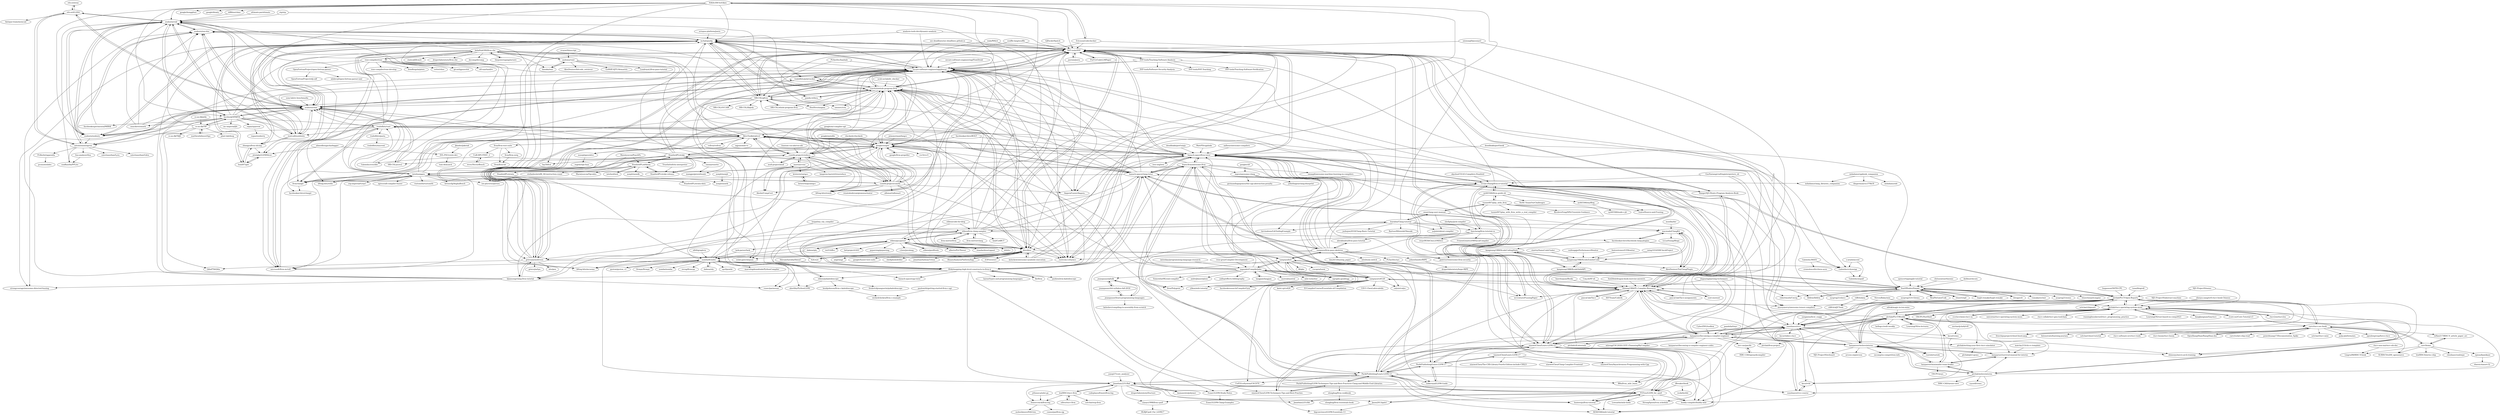 digraph G {
"eth-sri/eran" -> "eth-sri/ELINA" ["e"=1]
"eliben/pyelftools" -> "eliben/pycparser" ["e"=1]
"wcventure/FuzzingPaper" -> "SVF-tools/SVF" ["e"=1]
"analysis-tools-dev/dynamic-analysis" -> "mchalupa/dg" ["e"=1]
"analysis-tools-dev/dynamic-analysis" -> "SVF-tools/SVF" ["e"=1]
"analysis-tools-dev/dynamic-analysis" -> "secure-software-engineering/phasar" ["e"=1]
"NASA-SW-VnV/ikos" -> "secure-software-engineering/phasar"
"NASA-SW-VnV/ikos" -> "Ericsson/codechecker" ["e"=1]
"NASA-SW-VnV/ikos" -> "facebook/SPARTA"
"NASA-SW-VnV/ikos" -> "SVF-tools/SVF"
"NASA-SW-VnV/ikos" -> "seahorn/crab"
"NASA-SW-VnV/ikos" -> "lifting-bits/mcsema" ["e"=1]
"NASA-SW-VnV/ikos" -> "klee/klee"
"NASA-SW-VnV/ikos" -> "google/souper"
"NASA-SW-VnV/ikos" -> "diffblue/cbmc" ["e"=1]
"NASA-SW-VnV/ikos" -> "seahorn/clam"
"NASA-SW-VnV/ikos" -> "AngoraFuzzer/Angora" ["e"=1]
"NASA-SW-VnV/ikos" -> "seahorn/seahorn" ["e"=1]
"NASA-SW-VnV/ikos" -> "google/honggfuzz" ["e"=1]
"NASA-SW-VnV/ikos" -> "google/bloaty" ["e"=1]
"NASA-SW-VnV/ikos" -> "mchalupa/dg"
"xflr6/graphviz" -> "numba/llvmlite" ["e"=1]
"dabeaz/ply" -> "eliben/pycparser" ["e"=1]
"dabeaz/ply" -> "numba/llvmlite" ["e"=1]
"NJU-ProjectN/nemu" -> "plctlab/PLCT-Open-Reports" ["e"=1]
"NJU-ProjectN/nemu" -> "plctlab/riscv-operating-system-mooc" ["e"=1]
"asmjit/asmjit" -> "asmjit/asmtk" ["e"=1]
"yinwang0/pysonar2" -> "shining1984/PL-Compiler-Resource" ["e"=1]
"yinwang0/pysonar2" -> "SVF-tools/SVF" ["e"=1]
"imteekay/programming-language-research" -> "mgaudet/CompilerJobs" ["e"=1]
"AlexDenisov/ToyClangPlugin" -> "macmade/ClangKit"
"banach-space/llvm-tutor" -> "banach-space/clang-tutor"
"banach-space/llvm-tutor" -> "SVF-tools/SVF"
"banach-space/llvm-tutor" -> "Evian-Zhang/llvm-ir-tutorial"
"banach-space/llvm-tutor" -> "shining1984/PL-Compiler-Resource"
"banach-space/llvm-tutor" -> "secure-software-engineering/phasar"
"banach-space/llvm-tutor" -> "wcventure/FuzzingPaper" ["e"=1]
"banach-space/llvm-tutor" -> "merrymercy/awesome-tensor-compilers" ["e"=1]
"banach-space/llvm-tutor" -> "sampsyo/llvm-pass-skeleton"
"banach-space/llvm-tutor" -> "learn-llvm/awesome-llvm"
"banach-space/llvm-tutor" -> "j2kun/mlir-tutorial" ["e"=1]
"banach-space/llvm-tutor" -> "klee/klee"
"banach-space/llvm-tutor" -> "AliveToolkit/alive2"
"banach-space/llvm-tutor" -> "iree-org/iree" ["e"=1]
"banach-space/llvm-tutor" -> "google/souper"
"banach-space/llvm-tutor" -> "travitch/whole-program-llvm"
"joernio/joern" -> "SVF-tools/SVF" ["e"=1]
"stp/stp" -> "klee/klee" ["e"=1]
"stp/stp" -> "seahorn/crab" ["e"=1]
"eliben/pycparser" -> "dabeaz/ply" ["e"=1]
"eliben/pycparser" -> "eliben/pyelftools" ["e"=1]
"eliben/pycparser" -> "eliben/llvm-clang-samples"
"eliben/pycparser" -> "klee/klee"
"eliben/pycparser" -> "albertz/PyCParser"
"eliben/pycparser" -> "numba/llvmlite"
"eliben/pycparser" -> "standardese/cppast" ["e"=1]
"eliben/pycparser" -> "drh/lcc" ["e"=1]
"eliben/pycparser" -> "rui314/8cc" ["e"=1]
"eliben/pycparser" -> "lief-project/LIEF" ["e"=1]
"eliben/pycparser" -> "pyparsing/pyparsing" ["e"=1]
"eliben/pycparser" -> "c2nes/javalang" ["e"=1]
"eliben/pycparser" -> "lark-parser/lark" ["e"=1]
"eliben/pycparser" -> "SVF-tools/SVF"
"eliben/pycparser" -> "angr/angr" ["e"=1]
"secure-software-engineering/FlowDroid" -> "secure-software-engineering/phasar" ["e"=1]
"pyston/pyston_v1" -> "numba/llvmlite" ["e"=1]
"eliben/llvm-clang-samples" -> "loarabia/Clang-tutorial"
"eliben/llvm-clang-samples" -> "SVF-tools/SVF"
"eliben/llvm-clang-samples" -> "travitch/whole-program-llvm"
"eliben/llvm-clang-samples" -> "mchalupa/dg"
"eliben/llvm-clang-samples" -> "banach-space/llvm-tutor"
"eliben/llvm-clang-samples" -> "secure-software-engineering/phasar"
"eliben/llvm-clang-samples" -> "klee/klee"
"eliben/llvm-clang-samples" -> "f0rki/mapping-high-level-constructs-to-llvm-ir"
"eliben/llvm-clang-samples" -> "lijiansong/clang-llvm-tutorial"
"eliben/llvm-clang-samples" -> "llvm-mirror/clang" ["e"=1]
"eliben/llvm-clang-samples" -> "llvm-mirror/llvm" ["e"=1]
"eliben/llvm-clang-samples" -> "banach-space/clang-tutor"
"eliben/llvm-clang-samples" -> "facebookarchive/facebook-clang-plugins"
"eliben/llvm-clang-samples" -> "eliben/pycparser"
"eliben/llvm-clang-samples" -> "lanl/CoARCT"
"facebook/SPARTA" -> "seahorn/crab"
"facebook/SPARTA" -> "seahorn/clam"
"facebook/SPARTA" -> "seahorn/seahorn" ["e"=1]
"facebook/SPARTA" -> "ropas/sparrow"
"facebook/SPARTA" -> "smackers/smack" ["e"=1]
"facebook/SPARTA" -> "mc-imperial/jfs"
"facebook/SPARTA" -> "staticafi/symbiotic" ["e"=1]
"facebook/SPARTA" -> "trailofbits/vast"
"facebook/SPARTA" -> "antoinemine/apron"
"facebook/SPARTA" -> "secure-software-engineering/phasar"
"facebook/SPARTA" -> "mchalupa/dg"
"facebook/SPARTA" -> "cs-au-dk/TIP"
"facebook/SPARTA" -> "grievejia/andersen"
"facebook/SPARTA" -> "facebookexperimental/MIRAI" ["e"=1]
"facebook/SPARTA" -> "SVF-tools/SVF"
"antoinemine/apron" -> "eth-sri/ELINA"
"antoinemine/apron" -> "seahorn/crab"
"antoinemine/apron" -> "PrAbsInt/appendix"
"antoinemine/apron" -> "ezaffanella/PPLite"
"antoinemine/apron" -> "seahorn/clam"
"antoinemine/apron" -> "lisa-analyzer/lisa"
"antoinemine/apron" -> "caterinaurban/Libra"
"antoinemine/apron" -> "caterinaurban/Lyra"
"zy445566/llvm-guide-zh" -> "zy445566/myBlog"
"zy445566/llvm-guide-zh" -> "NeSE-Team/OurChallenges" ["e"=1]
"zy445566/llvm-guide-zh" -> "hunterzju/llvm-tutorial"
"zy445566/llvm-guide-zh" -> "tuoxie007/play_with_llvm"
"zy445566/llvm-guide-zh" -> "Evian-Zhang/llvm-ir-tutorial"
"AliveToolkit/alive2" -> "google/souper"
"AliveToolkit/alive2" -> "csmith-project/creduce"
"AliveToolkit/alive2" -> "vellvm/vellvm" ["e"=1]
"AliveToolkit/alive2" -> "csmith-project/csmith"
"AliveToolkit/alive2" -> "aqjune/mlir-tv"
"AliveToolkit/alive2" -> "mchalupa/dg"
"AliveToolkit/alive2" -> "llvm/clangir" ["e"=1]
"AliveToolkit/alive2" -> "nunoplopes/alive"
"AliveToolkit/alive2" -> "llvm/llvm-test-suite"
"AliveToolkit/alive2" -> "microsoft/llvm-mctoll" ["e"=1]
"AliveToolkit/alive2" -> "secure-software-engineering/phasar"
"AliveToolkit/alive2" -> "banach-space/clang-tutor"
"AliveToolkit/alive2" -> "banach-space/llvm-tutor"
"AliveToolkit/alive2" -> "lifting-bits/remill" ["e"=1]
"AliveToolkit/alive2" -> "trailofbits/vast"
"csmith-project/csmith" -> "intel/yarpgen"
"csmith-project/csmith" -> "csmith-project/creduce"
"csmith-project/csmith" -> "AliveToolkit/alive2"
"csmith-project/csmith" -> "klee/klee"
"csmith-project/csmith" -> "AbsInt/CompCert" ["e"=1]
"csmith-project/csmith" -> "google/souper"
"csmith-project/csmith" -> "SVF-tools/SVF"
"csmith-project/csmith" -> "AngoraFuzzer/Angora" ["e"=1]
"csmith-project/csmith" -> "eurecom-s3/symcc" ["e"=1]
"csmith-project/csmith" -> "lifting-bits/remill" ["e"=1]
"csmith-project/csmith" -> "secure-software-engineering/phasar"
"csmith-project/csmith" -> "travitch/whole-program-llvm"
"csmith-project/csmith" -> "renatahodovan/grammarinator" ["e"=1]
"csmith-project/csmith" -> "trailofbits/vast"
"csmith-project/csmith" -> "aflsmart/aflsmart" ["e"=1]
"sampsyo/bril" -> "sampsyo/cs6120"
"sampsyo/bril" -> "cucapra/turnt"
"sampsyo/bril" -> "mgaudet/CompilerJobs"
"sampsyo/bril" -> "SeaOfNodes/Simple"
"sampsyo/bril" -> "robertmuth/Cwerg" ["e"=1]
"sampsyo/bril" -> "sampsyo/llvm-pass-skeleton"
"sampsyo/bril" -> "egraphs-good/egg" ["e"=1]
"sampsyo/bril" -> "learn-llvm/awesome-llvm"
"sampsyo/bril" -> "calyxir/calyx" ["e"=1]
"sampsyo/bril" -> "8l/qbe" ["e"=1]
"sampsyo/bril" -> "libfirm/libfirm" ["e"=1]
"sampsyo/bril" -> "llvm/Polygeist" ["e"=1]
"sampsyo/cs6120" -> "sampsyo/bril"
"sampsyo/cs6120" -> "SeaOfNodes/Simple"
"sampsyo/cs6120" -> "j2kun/mlir-tutorial" ["e"=1]
"sampsyo/cs6120" -> "mgaudet/CompilerJobs"
"sampsyo/cs6120" -> "banach-space/llvm-tutor"
"sampsyo/cs6120" -> "calyxir/calyx" ["e"=1]
"sampsyo/cs6120" -> "IUCompilerCourse/Essentials-of-Compilation" ["e"=1]
"sampsyo/cs6120" -> "kumasento/polymer" ["e"=1]
"sampsyo/cs6120" -> "UofT-EcoSystem/CSCD70" ["e"=1]
"sampsyo/cs6120" -> "facebookresearch/CompilerGym" ["e"=1]
"sampsyo/cs6120" -> "llvm/Polygeist" ["e"=1]
"sampsyo/cs6120" -> "UIUC-ChenLab/scalehls" ["e"=1]
"sampsyo/cs6120" -> "shining1984/PL-Compiler-Resource"
"sampsyo/cs6120" -> "kaist-cp/cs420" ["e"=1]
"sampsyo/cs6120" -> "PacktPublishing/Learn-LLVM-12"
"klee/klee" -> "SVF-tools/SVF"
"klee/klee" -> "JonathanSalwan/Triton" ["e"=1]
"klee/klee" -> "eurecom-s3/symcc" ["e"=1]
"klee/klee" -> "ksluckow/awesome-symbolic-execution" ["e"=1]
"klee/klee" -> "angr/angr" ["e"=1]
"klee/klee" -> "travitch/whole-program-llvm"
"klee/klee" -> "secure-software-engineering/phasar"
"klee/klee" -> "S2E/s2e" ["e"=1]
"klee/klee" -> "BinaryAnalysisPlatform/bap" ["e"=1]
"klee/klee" -> "Z3Prover/z3" ["e"=1]
"klee/klee" -> "lifting-bits/mcsema" ["e"=1]
"klee/klee" -> "wcventure/FuzzingPaper" ["e"=1]
"klee/klee" -> "google/fuzzer-test-suite" ["e"=1]
"klee/klee" -> "sslab-gatech/qsym" ["e"=1]
"klee/klee" -> "shellphish/driller" ["e"=1]
"llvm/llvm-test-suite" -> "llvm/llvm-lnt"
"llvm/llvm-test-suite" -> "llvm/llvm-zorg"
"llvm/llvm-test-suite" -> "UoB-HPC/TSVC_2"
"google/souper" -> "StanfordPL/stoke"
"google/souper" -> "AliveToolkit/alive2"
"google/souper" -> "lifting-bits/remill" ["e"=1]
"google/souper" -> "csmith-project/creduce"
"google/souper" -> "klee/klee"
"google/souper" -> "secure-software-engineering/phasar"
"google/souper" -> "banach-space/llvm-tutor"
"google/souper" -> "travitch/whole-program-llvm"
"google/souper" -> "csmith-project/csmith"
"google/souper" -> "lifting-bits/mcsema" ["e"=1]
"google/souper" -> "google/llvm-propeller" ["e"=1]
"google/souper" -> "cvc5/cvc5" ["e"=1]
"google/souper" -> "AbsInt/CompCert" ["e"=1]
"google/souper" -> "banach-space/clang-tutor"
"google/souper" -> "nunoplopes/alive"
"true-grue/Compiler-Development" -> "mgaudet/CompilerJobs" ["e"=1]
"baochuquan/Books" -> "shining1984/PL-Compiler-Resource" ["e"=1]
"tuoxie007/play_with_llvm" -> "zy445566/llvm-guide-zh"
"tuoxie007/play_with_llvm" -> "oxnz/clang-user-manual"
"tuoxie007/play_with_llvm" -> "RicoloveFeng/SPA-Freestyle-Guidance" ["e"=1]
"tuoxie007/play_with_llvm" -> "gmh5225/awesome-llvm-security" ["e"=1]
"tuoxie007/play_with_llvm" -> "tuoxie007/play_with_llvm_write_a_real_compiler"
"tuoxie007/play_with_llvm" -> "xiaoweiChen/Learn-LLVM-12"
"tuoxie007/play_with_llvm" -> "lcatro/Source-and-Fuzzing" ["e"=1]
"facebookexperimental/MIRAI" -> "seahorn/crab" ["e"=1]
"cliffclick/aa" -> "cliffclick/JCTools"
"tuna/blogroll" -> "plctlab/PLCT-Open-Reports" ["e"=1]
"facebookarchive/BOLT" -> "google/souper" ["e"=1]
"facebookarchive/BOLT" -> "banach-space/llvm-tutor" ["e"=1]
"UofT-EcoSystem/CSCD70" -> "Enna1/LLVM-Study-Notes" ["e"=1]
"PLSysSec/haybale" -> "secure-software-engineering/phasar" ["e"=1]
"PLSysSec/haybale" -> "SRI-CSL/gllvm" ["e"=1]
"travitch/whole-program-llvm" -> "SRI-CSL/gllvm"
"travitch/whole-program-llvm" -> "SVF-tools/SVF"
"travitch/whole-program-llvm" -> "mchalupa/dg"
"travitch/whole-program-llvm" -> "secure-software-engineering/phasar"
"travitch/whole-program-llvm" -> "grievejia/andersen"
"travitch/whole-program-llvm" -> "klee/klee"
"travitch/whole-program-llvm" -> "trailofbits/polytracker" ["e"=1]
"travitch/whole-program-llvm" -> "eurecom-s3/symcc" ["e"=1]
"travitch/whole-program-llvm" -> "sslab-gatech/qsym" ["e"=1]
"travitch/whole-program-llvm" -> "SRI-CSL/whole-program-llvm"
"travitch/whole-program-llvm" -> "AngoraFuzzer/Angora" ["e"=1]
"travitch/whole-program-llvm" -> "seahorn/sea-dsa"
"travitch/whole-program-llvm" -> "HexHive/magma" ["e"=1]
"travitch/whole-program-llvm" -> "umnsec/crix" ["e"=1]
"travitch/whole-program-llvm" -> "panda-re/lava" ["e"=1]
"sec-deadlines/sec-deadlines.github.io" -> "SVF-tools/SVF" ["e"=1]
"sec-deadlines/sec-deadlines.github.io" -> "travitch/whole-program-llvm" ["e"=1]
"riscv-non-isa/riscv-sbi-doc" -> "Lingrui98/RISC-V-book" ["e"=1]
"google/autofdo" -> "google/souper" ["e"=1]
"google/autofdo" -> "csmith-project/creduce" ["e"=1]
"jrfonseca/xdot.py" -> "frasercrmck/llvm-leg" ["e"=1]
"frasercrmck/llvm-leg" -> "connorjan/llvm-cjg"
"frasercrmck/llvm-leg" -> "mshockwave/SQLGen"
"microsoft/llvm-mctoll" -> "secure-software-engineering/phasar" ["e"=1]
"microsoft/llvm-mctoll" -> "SVF-tools/SVF" ["e"=1]
"microsoft/llvm-mctoll" -> "travitch/whole-program-llvm" ["e"=1]
"grievejia/andersen" -> "grievejia/tpa"
"grievejia/andersen" -> "travitch/whole-program-llvm"
"grievejia/andersen" -> "lijiansong/clang-llvm-tutorial"
"grievejia/andersen" -> "GaloisInc/cclyzerpp"
"grievejia/andersen" -> "SVF-tools/SVF"
"grievejia/andersen" -> "secure-software-engineering/phasar"
"grievejia/andersen" -> "mchalupa/dg"
"grievejia/andersen" -> "seahorn/sea-dsa"
"grievejia/andersen" -> "lzto/pex" ["e"=1]
"grievejia/andersen" -> "QilinPTA/Qilin" ["e"=1]
"StanfordPL/stoke" -> "google/souper"
"StanfordPL/stoke" -> "StanfordPL/x64asm"
"StanfordPL/stoke" -> "StanfordPL/stoke-release"
"StanfordPL/stoke" -> "mangpo/greenthumb"
"StanfordPL/stoke" -> "emina/rosette" ["e"=1]
"StanfordPL/stoke" -> "StanfordPL/strata"
"StanfordPL/stoke" -> "csmith-project/csmith"
"StanfordPL/stoke" -> "seahorn/clam"
"StanfordPL/stoke" -> "SRI-CSL/yices2" ["e"=1]
"StanfordPL/stoke" -> "AliveToolkit/alive2"
"StanfordPL/stoke" -> "lifting-bits/remill" ["e"=1]
"StanfordPL/stoke" -> "GaloisInc/crucible" ["e"=1]
"StanfordPL/stoke" -> "fay59/fcd" ["e"=1]
"StanfordPL/stoke" -> "seahorn/crab"
"StanfordPL/stoke" -> "SVF-tools/SVF"
"mozilla/dxr" -> "macmade/ClangKit" ["e"=1]
"secure-software-engineering/phasar" -> "SVF-tools/SVF"
"secure-software-engineering/phasar" -> "travitch/whole-program-llvm"
"secure-software-engineering/phasar" -> "mchalupa/dg"
"secure-software-engineering/phasar" -> "trailofbits/polytracker" ["e"=1]
"secure-software-engineering/phasar" -> "seahorn/clam"
"secure-software-engineering/phasar" -> "eurecom-s3/symcc" ["e"=1]
"secure-software-engineering/phasar" -> "SRI-CSL/gllvm"
"secure-software-engineering/phasar" -> "klee/klee"
"secure-software-engineering/phasar" -> "microsoft/llvm-mctoll" ["e"=1]
"secure-software-engineering/phasar" -> "AngoraFuzzer/Angora" ["e"=1]
"secure-software-engineering/phasar" -> "lifting-bits/remill" ["e"=1]
"secure-software-engineering/phasar" -> "grievejia/andersen"
"secure-software-engineering/phasar" -> "banach-space/llvm-tutor"
"secure-software-engineering/phasar" -> "staticafi/symbiotic" ["e"=1]
"secure-software-engineering/phasar" -> "seahorn/sea-dsa"
"liuml07/giri" -> "jirislaby/LLVMSlicer"
"liuml07/giri" -> "zhangyz/llvm-slicing"
"liuml07/giri" -> "mchalupa/dg"
"llvm/llvm-zorg" -> "llvm/llvm-lnt"
"loarabia/Clang-tutorial" -> "eliben/llvm-clang-samples"
"loarabia/Clang-tutorial" -> "macmade/ClangKit"
"loarabia/Clang-tutorial" -> "oxnz/clang-user-manual"
"loarabia/Clang-tutorial" -> "yejinlei/about-compiler"
"loarabia/Clang-tutorial" -> "lijiansong/clang-llvm-tutorial"
"loarabia/Clang-tutorial" -> "mchalupa/dg"
"loarabia/Clang-tutorial" -> "jszhujun2010/Clang-Basic-Tutorial"
"loarabia/Clang-tutorial" -> "liancheng/llvm-tutorial-cn"
"loarabia/Clang-tutorial" -> "kevinaboos/LibToolingExample"
"loarabia/Clang-tutorial" -> "BartoszMilewski/Okasaki" ["e"=1]
"loarabia/Clang-tutorial" -> "AlexDenisov/ToyClangPlugin"
"Coq-zh/SF-zh" -> "shining1984/PL-Compiler-Resource" ["e"=1]
"panda-re/lava" -> "mchalupa/dg" ["e"=1]
"panda-re/lava" -> "travitch/whole-program-llvm" ["e"=1]
"cs-au-dk/TIP" -> "matthewbdwyer/tipc"
"cs-au-dk/TIP" -> "QilinPTA/Qilin" ["e"=1]
"cs-au-dk/TIP" -> "plast-lab/doop" ["e"=1]
"cs-au-dk/TIP" -> "seahorn/clam"
"cs-au-dk/TIP" -> "cs-au-dk/TAJS" ["e"=1]
"cs-au-dk/TIP" -> "facebook/SPARTA"
"cs-au-dk/TIP" -> "seahorn/sea-dsa"
"lifting-bits/rellic" -> "intel/yarpgen" ["e"=1]
"facebookarchive/facebook-clang-plugins" -> "macmade/ClangKit"
"facebookarchive/facebook-clang-plugins" -> "AlexDenisov/ToyClangPlugin"
"facebookarchive/facebook-clang-plugins" -> "kangwang1988/XcodeCodingStyle"
"sifive/riscv-llvm" -> "lowRISC/riscv-llvm"
"jeanqasaur/dsl-syllabus-fall-2016" -> "jeanqasaur/pltalk"
"jeanqasaur/dsl-syllabus-fall-2016" -> "jeanqasaur/learn-programming-languages"
"elongbug/llvm-cookbook" -> "elongbug/llvm-essentials-book"
"libfirm/libfirm" -> "SeaOfNodes/Simple" ["e"=1]
"revec/VectorBench" -> "UoB-HPC/TSVC_2"
"LiHao217/RISC-V_article_paper_src" -> "cnrv/home"
"Enna1/LLVM-Study-Notes" -> "Enna1/LLVM-Clang-Examples"
"jeanqasaur/learn-programming-languages" -> "jeanqasaur/pltalk"
"jeanqasaur/learn-programming-languages" -> "jeanqasaur/dsl-syllabus-fall-2016"
"jeanqasaur/learn-programming-languages" -> "keleshev/compiling-to-assembly-from-scratch"
"zwang4/awesome-machine-learning-in-compilers" -> "banach-space/llvm-tutor" ["e"=1]
"zwang4/awesome-machine-learning-in-compilers" -> "shining1984/PL-Compiler-Resource" ["e"=1]
"Evian-Zhang/llvm-ir-tutorial" -> "banach-space/llvm-tutor"
"Evian-Zhang/llvm-ir-tutorial" -> "shining1984/PL-Compiler-Resource"
"Evian-Zhang/llvm-ir-tutorial" -> "xiaoweiChen/Learn-LLVM-12"
"Evian-Zhang/llvm-ir-tutorial" -> "PacktPublishing/Learn-LLVM-12"
"Evian-Zhang/llvm-ir-tutorial" -> "BBuf/tvm_mlir_learn" ["e"=1]
"Evian-Zhang/llvm-ir-tutorial" -> "P2Tree/LLVM_for_cpu0"
"Evian-Zhang/llvm-ir-tutorial" -> "banach-space/clang-tutor"
"Evian-Zhang/llvm-ir-tutorial" -> "SVF-tools/SVF"
"Evian-Zhang/llvm-ir-tutorial" -> "buddy-compiler/buddy-mlir" ["e"=1]
"Evian-Zhang/llvm-ir-tutorial" -> "RangerNJU/Static-Program-Analysis-Book" ["e"=1]
"Evian-Zhang/llvm-ir-tutorial" -> "plctlab/PLCT-Open-Reports"
"Evian-Zhang/llvm-ir-tutorial" -> "lcatro/Source-and-Fuzzing" ["e"=1]
"Evian-Zhang/llvm-ir-tutorial" -> "zy445566/llvm-guide-zh"
"Evian-Zhang/llvm-ir-tutorial" -> "liancheng/llvm-tutorial-cn"
"Evian-Zhang/llvm-ir-tutorial" -> "merrymercy/awesome-tensor-compilers" ["e"=1]
"GJDuck/e9patch" -> "SVF-tools/SVF" ["e"=1]
"plctlab/PLCT-Weekly" -> "plctlab/PLCT-Open-Reports"
"plctlab/PLCT-Weekly" -> "lazyparser/weloveinterns"
"plctlab/PLCT-Weekly" -> "plctlab/weloveinterns"
"plctlab/PLCT-Weekly" -> "hellogcc/osdt-weekly" ["e"=1]
"plctlab/PLCT-Weekly" -> "lazyparser/minimalist-team-leader"
"plctlab/PLCT-Weekly" -> "rustsbi/rustsbi" ["e"=1]
"plctlab/PLCT-Weekly" -> "plctlab/llvm-project" ["e"=1]
"plctlab/PLCT-Weekly" -> "lazyparser/becoming-a-compiler-engineer"
"plctlab/PLCT-Weekly" -> "buddy-compiler/buddy-mlir" ["e"=1]
"plctlab/PLCT-Weekly" -> "LearningOS/os-lectures" ["e"=1]
"plctlab/PLCT-Weekly" -> "plctlab/riscv-operating-system-mooc"
"plctlab/PLCT-Weekly" -> "shining1984/PL-Compiler-Resource"
"plctlab/PLCT-Weekly" -> "cnrv/riscv-soc-book"
"plctlab/PLCT-Weekly" -> "lazyparser/survival-manual-for-interns"
"plctlab/PLCT-Weekly" -> "sunshaoce/rvcc"
"eliben/code-for-blog" -> "eliben/llvm-clang-samples" ["e"=1]
"eliben/code-for-blog" -> "eliben/pycparser" ["e"=1]
"LearningOS/os-lectures" -> "plctlab/PLCT-Weekly" ["e"=1]
"NJU-ProjectN/abstract-machine" -> "plctlab/riscv-operating-system-mooc" ["e"=1]
"BinaryAnalysisPlatform/bap" -> "klee/klee" ["e"=1]
"bugaosuni59/TH-CPL" -> "plctlab/PLCT-Open-Reports" ["e"=1]
"shining1984/PL-Compiler-Resource" -> "RangerNJU/Static-Program-Analysis-Book" ["e"=1]
"shining1984/PL-Compiler-Resource" -> "pascal-lab/Tai-e-assignments" ["e"=1]
"shining1984/PL-Compiler-Resource" -> "pascal-lab/Tai-e" ["e"=1]
"shining1984/PL-Compiler-Resource" -> "lazyparser/becoming-a-compiler-engineer"
"shining1984/PL-Compiler-Resource" -> "Evian-Zhang/llvm-ir-tutorial"
"shining1984/PL-Compiler-Resource" -> "banach-space/llvm-tutor"
"shining1984/PL-Compiler-Resource" -> "SVF-tools/SVF"
"shining1984/PL-Compiler-Resource" -> "merrymercy/awesome-tensor-compilers" ["e"=1]
"shining1984/PL-Compiler-Resource" -> "soot-oss/soot" ["e"=1]
"shining1984/PL-Compiler-Resource" -> "plctlab/PLCT-Open-Reports"
"shining1984/PL-Compiler-Resource" -> "ASTTeam/CodeQL" ["e"=1]
"shining1984/PL-Compiler-Resource" -> "BBuf/tvm_mlir_learn" ["e"=1]
"shining1984/PL-Compiler-Resource" -> "wcventure/FuzzingPaper" ["e"=1]
"shining1984/PL-Compiler-Resource" -> "secure-software-engineering/phasar"
"shining1984/PL-Compiler-Resource" -> "xiaoweiChen/Learn-LLVM-12"
"google/ml-compiler-opt" -> "AliveToolkit/alive2" ["e"=1]
"google/ml-compiler-opt" -> "banach-space/llvm-tutor" ["e"=1]
"lazyparser/becoming-a-compiler-engineer" -> "shining1984/PL-Compiler-Resource"
"lazyparser/becoming-a-compiler-engineer" -> "lazyparser/becoming-a-compiler-engineer-codes"
"lazyparser/becoming-a-compiler-engineer" -> "plctlab/PLCT-Open-Reports"
"lazyparser/becoming-a-compiler-engineer" -> "plctlab/llvm-project" ["e"=1]
"lazyparser/becoming-a-compiler-engineer" -> "plctlab/PLCT-Weekly"
"lazyparser/becoming-a-compiler-engineer" -> "plctlab/v8-internals" ["e"=1]
"lazyparser/becoming-a-compiler-engineer" -> "sunshaoce/rvcc"
"lazyparser/becoming-a-compiler-engineer" -> "Evian-Zhang/llvm-ir-tutorial"
"lazyparser/becoming-a-compiler-engineer" -> "lazyparser/weloveinterns"
"lazyparser/becoming-a-compiler-engineer" -> "xiaoweiChen/LLVM-Techniques-Tips-and-Best-Practies"
"lazyparser/becoming-a-compiler-engineer" -> "xiaoweiChen/Learn-LLVM-12"
"lazyparser/becoming-a-compiler-engineer" -> "isrc-cas/pacific"
"lazyparser/becoming-a-compiler-engineer" -> "mlzeng/CSC2020-USTC-FlammingMyCompiler" ["e"=1]
"lazyparser/becoming-a-compiler-engineer" -> "plctlab/writing-your-first-riscv-simulator"
"lazyparser/becoming-a-compiler-engineer" -> "PacktPublishing/Learn-LLVM-12"
"PrAbsInt/appendix" -> "pcousot/slides"
"learn-llvm/awesome-llvm" -> "banach-space/llvm-tutor"
"learn-llvm/awesome-llvm" -> "banach-space/clang-tutor"
"learn-llvm/awesome-llvm" -> "PacktPublishing/Learn-LLVM-17"
"learn-llvm/awesome-llvm" -> "mikeroyal/LLVM-Guide"
"learn-llvm/awesome-llvm" -> "j2kun/mlir-tutorial" ["e"=1]
"learn-llvm/awesome-llvm" -> "KEKE046/mlir-tutorial" ["e"=1]
"learn-llvm/awesome-llvm" -> "grievejia/andersen"
"learn-llvm/awesome-llvm" -> "ingve/awesome-clang"
"learn-llvm/awesome-llvm" -> "Enna1/LLVM-Study-Notes"
"learn-llvm/awesome-llvm" -> "PacktPublishing/Learn-LLVM-12"
"learn-llvm/awesome-llvm" -> "lijiansong/clang-llvm-tutorial"
"learn-llvm/awesome-llvm" -> "travitch/whole-program-llvm"
"learn-llvm/awesome-llvm" -> "sampsyo/bril"
"learn-llvm/awesome-llvm" -> "gmh5225/awesome-llvm-security" ["e"=1]
"learn-llvm/awesome-llvm" -> "zwang4/awesome-machine-learning-in-compilers" ["e"=1]
"S2E/s2e" -> "klee/klee" ["e"=1]
"S2E/s2e" -> "mchalupa/dg" ["e"=1]
"S2E/s2e" -> "travitch/whole-program-llvm" ["e"=1]
"llir/llvm" -> "f0rki/mapping-high-level-constructs-to-llvm-ir" ["e"=1]
"isrc-cas/pacific" -> "ISRC-CAS/openarkcompiler"
"PacktPublishing/Learn-LLVM-12" -> "xiaoweiChen/Learn-LLVM-12"
"PacktPublishing/Learn-LLVM-12" -> "PacktPublishing/LLVM-Techniques-Tips-and-Best-Practices-Clang-and-Middle-End-Libraries"
"PacktPublishing/Learn-LLVM-12" -> "Evian-Zhang/llvm-ir-tutorial"
"PacktPublishing/Learn-LLVM-12" -> "P2Tree/LLVM_for_cpu0"
"PacktPublishing/Learn-LLVM-12" -> "PacktPublishing/Learn-LLVM-17"
"PacktPublishing/Learn-LLVM-12" -> "Jonathan2251/lbd"
"PacktPublishing/Learn-LLVM-12" -> "mikeroyal/LLVM-Guide"
"PacktPublishing/Learn-LLVM-12" -> "banach-space/llvm-tutor"
"PacktPublishing/Learn-LLVM-12" -> "UofT-EcoSystem/CSCD70" ["e"=1]
"PacktPublishing/Learn-LLVM-12" -> "learn-llvm/awesome-llvm"
"PacktPublishing/Learn-LLVM-12" -> "BBuf/tvm_mlir_learn" ["e"=1]
"PacktPublishing/Learn-LLVM-12" -> "shining1984/PL-Compiler-Resource"
"PacktPublishing/Learn-LLVM-12" -> "sunshaoce/rvcc"
"PacktPublishing/Learn-LLVM-12" -> "hunterzju/llvm-tutorial"
"PacktPublishing/Learn-LLVM-12" -> "buddy-compiler/buddy-mlir" ["e"=1]
"sysprog21/shecc" -> "banach-space/llvm-tutor" ["e"=1]
"eurecom-s3/symcc" -> "SVF-tools/SVF" ["e"=1]
"numba/llvmlite" -> "eliben/pykaleidoscope"
"numba/llvmlite" -> "llvmpy/llvmpy"
"numba/llvmlite" -> "numba/numba" ["e"=1]
"numba/llvmlite" -> "revng/llvmcpy"
"numba/llvmlite" -> "dabeaz/sly" ["e"=1]
"numba/llvmlite" -> "microsoft/llvm-mctoll" ["e"=1]
"numba/llvmlite" -> "google/souper"
"numba/llvmlite" -> "travitch/whole-program-llvm"
"numba/llvmlite" -> "lifting-bits/mcsema" ["e"=1]
"numba/llvmlite" -> "banach-space/llvm-tutor"
"numba/llvmlite" -> "pyston/pyston_v1" ["e"=1]
"numba/llvmlite" -> "spcl/pymlir" ["e"=1]
"numba/llvmlite" -> "f0rki/mapping-high-level-constructs-to-llvm-ir"
"numba/llvmlite" -> "marcelogdeandrade/PythonCompiler" ["e"=1]
"numba/llvmlite" -> "aherlihy/PythonLLVM"
"trailofbits/polytracker" -> "mchalupa/dg" ["e"=1]
"trailofbits/polytracker" -> "secure-software-engineering/phasar" ["e"=1]
"trailofbits/polytracker" -> "travitch/whole-program-llvm" ["e"=1]
"trailofbits/polytracker" -> "seahorn/clam" ["e"=1]
"banach-space/clang-tutor" -> "banach-space/llvm-tutor"
"banach-space/clang-tutor" -> "banach-space/cpp-tutor"
"banach-space/clang-tutor" -> "secure-software-engineering/phasar"
"banach-space/clang-tutor" -> "learn-llvm/awesome-llvm"
"banach-space/clang-tutor" -> "AliveToolkit/alive2"
"banach-space/clang-tutor" -> "f0rki/mapping-high-level-constructs-to-llvm-ir"
"banach-space/clang-tutor" -> "sampsyo/llvm-pass-skeleton"
"banach-space/clang-tutor" -> "trailofbits/polytracker" ["e"=1]
"banach-space/clang-tutor" -> "travitch/whole-program-llvm"
"banach-space/clang-tutor" -> "xiaoweiChen/Learn-LLVM-12"
"banach-space/clang-tutor" -> "mdadams/clang_libraries_companion"
"banach-space/clang-tutor" -> "llvm/clangir" ["e"=1]
"banach-space/clang-tutor" -> "Evian-Zhang/llvm-ir-tutorial"
"banach-space/clang-tutor" -> "eurecom-s3/symcc" ["e"=1]
"banach-space/clang-tutor" -> "SRI-CSL/gllvm"
"StanfordPL/stoke-release" -> "StanfordPL/stoke"
"StanfordPL/stoke-release" -> "StanfordPL/x64asm"
"thepowersgang/mrustc" -> "JuliaHubOSS/llvm-cbe" ["e"=1]
"emina/rosette" -> "mangpo/greenthumb" ["e"=1]
"Maratyszcza/PeachPy" -> "numba/llvmlite" ["e"=1]
"Maratyszcza/PeachPy" -> "StanfordPL/x64asm" ["e"=1]
"google/llvm-propeller" -> "google/souper" ["e"=1]
"eliben/pykaleidoscope" -> "numba/llvmlite"
"eliben/pykaleidoscope" -> "frederickjeanguerin/pykaleidoscope" ["e"=1]
"eliben/pykaleidoscope" -> "aherlihy/PythonLLVM"
"eliben/pykaleidoscope" -> "benbjohnson/llvm-c-kaleidoscope"
"plctlab/PLCT-Open-Reports" -> "plctlab/PLCT-Weekly"
"plctlab/PLCT-Open-Reports" -> "lazyparser/weloveinterns"
"plctlab/PLCT-Open-Reports" -> "lazyparser/becoming-a-compiler-engineer"
"plctlab/PLCT-Open-Reports" -> "shining1984/PL-Compiler-Resource"
"plctlab/PLCT-Open-Reports" -> "cnrv/riscv-soc-book"
"plctlab/PLCT-Open-Reports" -> "sunshaoce/rvcc"
"plctlab/PLCT-Open-Reports" -> "plctlab/riscv-operating-system-mooc"
"plctlab/PLCT-Open-Reports" -> "OSCPU/NutShell" ["e"=1]
"plctlab/PLCT-Open-Reports" -> "Evian-Zhang/llvm-ir-tutorial"
"plctlab/PLCT-Open-Reports" -> "P2Tree/LLVM_for_cpu0"
"plctlab/PLCT-Open-Reports" -> "freechipsproject/chisel-bootcamp" ["e"=1]
"plctlab/PLCT-Open-Reports" -> "ucb-bar/chipyard" ["e"=1]
"plctlab/PLCT-Open-Reports" -> "shinezyy/micro-arch-training" ["e"=1]
"plctlab/PLCT-Open-Reports" -> "merrymercy/awesome-tensor-compilers" ["e"=1]
"plctlab/PLCT-Open-Reports" -> "lazyparser/survival-manual-for-interns"
"marxin/cvise" -> "csmith-project/creduce"
"marxin/cvise" -> "langston-barrett/treereduce"
"marxin/cvise" -> "kristerw/smtgcc"
"marxin/cvise" -> "intel/yarpgen"
"ahmedbougacha/dagger" -> "jirislaby/LLVMSlicer"
"ahmedbougacha/dagger" -> "SVL-PSU/crete-dev"
"jirislaby/LLVMSlicer" -> "liuml07/giri"
"johnwilander/RIPE" -> "draperlaboratory/hope-RIPE"
"SRI-CSL/yices2" -> "seahorn/clam" ["e"=1]
"SRI-CSL/yices2" -> "seahorn/crab" ["e"=1]
"trailofbits/pasta" -> "trailofbits/macroni"
"SRI-CSL/whole-program-llvm" -> "SRI-CSL/gllvm"
"lisa-analyzer/lisa" -> "ezaffanella/PPLite"
"lazyparser/survival-manual-for-interns" -> "lazyparser/minimalist-team-leader"
"lazyparser/survival-manual-for-interns" -> "lazyparser/weloveinterns"
"nunoplopes/alive" -> "regehr/opt-fuzz"
"paulsmith/getting-started-llvm-c-api" -> "wickedchicken/llvm-c-example"
"mgaudet/CompilerJobs" -> "sampsyo/bril"
"mgaudet/CompilerJobs" -> "SeaOfNodes/Simple"
"mgaudet/CompilerJobs" -> "AliveToolkit/alive2"
"mgaudet/CompilerJobs" -> "google/souper"
"mgaudet/CompilerJobs" -> "sampsyo/cs6120"
"mgaudet/CompilerJobs" -> "jeanqasaur/pltalk"
"mgaudet/CompilerJobs" -> "SomewhatML/sml-compiler" ["e"=1]
"mgaudet/CompilerJobs" -> "andrejbauer/plzoo" ["e"=1]
"mgaudet/CompilerJobs" -> "banach-space/llvm-tutor"
"mgaudet/CompilerJobs" -> "egraphs-good/egg" ["e"=1]
"mgaudet/CompilerJobs" -> "banach-space/clang-tutor"
"mgaudet/CompilerJobs" -> "yallop/effects-bibliography" ["e"=1]
"mgaudet/CompilerJobs" -> "langjam/langjam" ["e"=1]
"mgaudet/CompilerJobs" -> "austral/austral" ["e"=1]
"mgaudet/CompilerJobs" -> "mlir-rs/melior" ["e"=1]
"staticafi/symbiotic" -> "mchalupa/dg" ["e"=1]
"staticafi/symbiotic" -> "seahorn/crab" ["e"=1]
"staticafi/symbiotic" -> "zhangyz/llvm-slicing" ["e"=1]
"staticafi/symbiotic" -> "seahorn/clam" ["e"=1]
"staticafi/symbiotic" -> "jirislaby/LLVMSlicer" ["e"=1]
"staticafi/symbiotic" -> "seahorn/sea-dsa" ["e"=1]
"ISRC-CAS/openarkcompiler" -> "isrc-cas/pacific"
"matthewbdwyer/tipc" -> "cs-au-dk/TIP"
"Jason2013/gslcl" -> "bigconvience/LLVM-Essentials-13"
"dendibakh/perf-ninja" -> "banach-space/llvm-tutor" ["e"=1]
"RangerNJU/Static-Program-Analysis-Book" -> "shining1984/PL-Compiler-Resource" ["e"=1]
"RangerNJU/Static-Program-Analysis-Book" -> "SVF-tools/SVF" ["e"=1]
"RangerNJU/Static-Program-Analysis-Book" -> "secure-software-engineering/phasar" ["e"=1]
"Z3Prover/z3" -> "klee/klee" ["e"=1]
"wala/WALA" -> "SVF-tools/SVF" ["e"=1]
"wala/WALA" -> "secure-software-engineering/phasar" ["e"=1]
"yangminz/bcst_csapp" -> "sunshaoce/rvcc" ["e"=1]
"shellphy/jack-compiler" -> "liancheng/llvm-tutorial-cn" ["e"=1]
"rose-compiler/rose" -> "bondhugula/pluto" ["e"=1]
"rose-compiler/rose" -> "OpenFortranProject/open-fortran-parser"
"rose-compiler/rose" -> "JuliaHubOSS/llvm-cbe"
"rose-compiler/rose" -> "vetter/shoc" ["e"=1]
"rose-compiler/rose" -> "google/souper"
"rose-compiler/rose" -> "gtcasl/gpuocelot" ["e"=1]
"rose-compiler/rose" -> "secure-software-engineering/phasar"
"rose-compiler/rose" -> "cdl-saarland/rv" ["e"=1]
"rose-compiler/rose" -> "microsoft/llvm-mctoll" ["e"=1]
"rose-compiler/rose" -> "rose-compiler/rose-develop"
"rose-compiler/rose" -> "intel/yarpgen"
"facebookresearch/CompilerGym" -> "AliveToolkit/alive2" ["e"=1]
"llvm-mirror/llvm" -> "klee/klee" ["e"=1]
"llvm-mirror/llvm" -> "eliben/llvm-clang-samples" ["e"=1]
"Ericsson/codechecker" -> "SVF-tools/SVF" ["e"=1]
"Ericsson/codechecker" -> "secure-software-engineering/phasar" ["e"=1]
"Ericsson/codechecker" -> "NASA-SW-VnV/ikos" ["e"=1]
"Ericsson/codechecker" -> "klee/klee" ["e"=1]
"rcore-os/rCore-Tutorial-v3" -> "plctlab/riscv-operating-system-mooc" ["e"=1]
"GuoYaxiang/craftinginterpreters_zh" -> "shining1984/PL-Compiler-Resource" ["e"=1]
"GuoYaxiang/craftinginterpreters_zh" -> "Evian-Zhang/llvm-ir-tutorial" ["e"=1]
"GuoYaxiang/craftinginterpreters_zh" -> "sunshaoce/rvcc" ["e"=1]
"llvm-mirror/clang" -> "eliben/llvm-clang-samples" ["e"=1]
"zhenyu-zang/xv6-riscv-book-Chinese" -> "plctlab/riscv-operating-system-mooc" ["e"=1]
"riscv2os/riscv2os" -> "plctlab/riscv-operating-system-mooc" ["e"=1]
"cccriscv/mini-riscv-os" -> "plctlab/riscv-operating-system-mooc" ["e"=1]
"SVF-tools/SVF" -> "secure-software-engineering/phasar"
"SVF-tools/SVF" -> "travitch/whole-program-llvm"
"SVF-tools/SVF" -> "SVF-tools/Teaching-Software-Analysis"
"SVF-tools/SVF" -> "mchalupa/dg"
"SVF-tools/SVF" -> "klee/klee"
"SVF-tools/SVF" -> "eurecom-s3/symcc" ["e"=1]
"SVF-tools/SVF" -> "wcventure/FuzzingPaper" ["e"=1]
"SVF-tools/SVF" -> "banach-space/llvm-tutor"
"SVF-tools/SVF" -> "RangerNJU/Static-Program-Analysis-Book" ["e"=1]
"SVF-tools/SVF" -> "SRI-CSL/gllvm"
"SVF-tools/SVF" -> "grievejia/andersen"
"SVF-tools/SVF" -> "AngoraFuzzer/Angora" ["e"=1]
"SVF-tools/SVF" -> "trailofbits/polytracker" ["e"=1]
"SVF-tools/SVF" -> "joernio/joern" ["e"=1]
"SVF-tools/SVF" -> "PurCL/CodeLLMPaper" ["e"=1]
"eth-sri/ELINA" -> "antoinemine/apron"
"eth-sri/ELINA" -> "seahorn/crab"
"eth-sri/ELINA" -> "seahorn/clam"
"eth-sri/ELINA" -> "eth-sri/eran" ["e"=1]
"eth-sri/ELINA" -> "Antique-team/memcad" ["e"=1]
"seahorn/seahorn" -> "seahorn/clam" ["e"=1]
"seahorn/seahorn" -> "seahorn/crab" ["e"=1]
"seahorn/seahorn" -> "seahorn/sea-dsa" ["e"=1]
"seahorn/seahorn" -> "antoinemine/apron" ["e"=1]
"seahorn/seahorn" -> "mchalupa/dg" ["e"=1]
"trailofbits/vast" -> "llvm/clangir" ["e"=1]
"trailofbits/vast" -> "facebookarchive/clangir"
"trailofbits/vast" -> "trailofbits/pasta"
"trailofbits/vast" -> "llvm/Polygeist" ["e"=1]
"trailofbits/vast" -> "seahorn/crab"
"trailofbits/vast" -> "seahorn/clam"
"trailofbits/vast" -> "eurecom-s3/symcc" ["e"=1]
"trailofbits/vast" -> "mchalupa/dg"
"trailofbits/vast" -> "seahorn/seahorn" ["e"=1]
"trailofbits/vast" -> "GaloisInc/cclyzerpp"
"trailofbits/vast" -> "AliveToolkit/alive2"
"trailofbits/vast" -> "staticafi/symbiotic" ["e"=1]
"plctlab/weloveinterns" -> "plctlab/PLCT-Weekly"
"plctlab/weloveinterns" -> "lazyparser/weloveinterns"
"plctlab/weloveinterns" -> "lazyparser/minimalist-team-leader"
"plctlab/weloveinterns" -> "ksco/rvld"
"plctlab/weloveinterns" -> "ISRC-CAS/tarsier-oerv"
"plctlab/weloveinterns" -> "cyyself/cemu" ["e"=1]
"plctlab/weloveinterns" -> "sunshaoce/rvcc-course"
"plctlab/weloveinterns" -> "plctlab/riscv-operating-system-mooc"
"plctlab/weloveinterns" -> "lazyparser/survival-manual-for-interns"
"csmith-project/creduce" -> "csmith-project/csmith"
"csmith-project/creduce" -> "marxin/cvise"
"csmith-project/creduce" -> "AliveToolkit/alive2"
"csmith-project/creduce" -> "intel/yarpgen"
"csmith-project/creduce" -> "google/souper"
"csmith-project/creduce" -> "lifting-bits/remill" ["e"=1]
"csmith-project/creduce" -> "SVF-tools/SVF"
"csmith-project/creduce" -> "secure-software-engineering/phasar"
"csmith-project/creduce" -> "travitch/whole-program-llvm"
"csmith-project/creduce" -> "klee/klee"
"csmith-project/creduce" -> "AbsInt/CompCert" ["e"=1]
"csmith-project/creduce" -> "seahorn/clam"
"csmith-project/creduce" -> "mull-project/mull" ["e"=1]
"csmith-project/creduce" -> "llvm/clangir" ["e"=1]
"csmith-project/creduce" -> "uw-pluverse/perses" ["e"=1]
"chrisseaton/rhizome" -> "SeaOfNodes/Simple" ["e"=1]
"PacktPublishing/LLVM-Techniques-Tips-and-Best-Practices-Clang-and-Middle-End-Libraries" -> "xiaoweiChen/LLVM-Techniques-Tips-and-Best-Practies"
"PacktPublishing/LLVM-Techniques-Tips-and-Best-Practices-Clang-and-Middle-End-Libraries" -> "PacktPublishing/Learn-LLVM-12"
"PacktPublishing/LLVM-Techniques-Tips-and-Best-Practices-Clang-and-Middle-End-Libraries" -> "elongbug/llvm-cookbook"
"lsegal/my_toy_compiler" -> "Jonathan2251/lbd" ["e"=1]
"lsegal/my_toy_compiler" -> "eliben/llvm-clang-samples" ["e"=1]
"langjam/langjam" -> "mgaudet/CompilerJobs" ["e"=1]
"plctlab/riscv-operating-system-mooc" -> "cccriscv/mini-riscv-os" ["e"=1]
"plctlab/riscv-operating-system-mooc" -> "unicornx/riscv-operating-system-mooc"
"plctlab/riscv-operating-system-mooc" -> "sunshaoce/rvcc"
"plctlab/riscv-operating-system-mooc" -> "plctlab/PLCT-Open-Reports"
"plctlab/riscv-operating-system-mooc" -> "riscv-collab/riscv-gnu-toolchain" ["e"=1]
"plctlab/riscv-operating-system-mooc" -> "plctlab/PLCT-Weekly"
"plctlab/riscv-operating-system-mooc" -> "runninglinuxkernel/riscv_programming_practice" ["e"=1]
"plctlab/riscv-operating-system-mooc" -> "LearningOS/rust-based-os-comp2023" ["e"=1]
"plctlab/riscv-operating-system-mooc" -> "rcore-os/rCore-Tutorial-v3" ["e"=1]
"plctlab/riscv-operating-system-mooc" -> "shinezyy/micro-arch-training" ["e"=1]
"plctlab/riscv-operating-system-mooc" -> "liangkangnan/tinyriscv" ["e"=1]
"plctlab/riscv-operating-system-mooc" -> "OSCPU/NutShell" ["e"=1]
"plctlab/riscv-operating-system-mooc" -> "cnrv/riscv-soc-book"
"plctlab/riscv-operating-system-mooc" -> "plctlab/writing-your-first-riscv-simulator"
"plctlab/riscv-operating-system-mooc" -> "riscv2os/riscv2os" ["e"=1]
"mchalupa/dg" -> "staticafi/symbiotic" ["e"=1]
"mchalupa/dg" -> "travitch/whole-program-llvm"
"mchalupa/dg" -> "SVF-tools/SVF"
"mchalupa/dg" -> "zhangyz/llvm-slicing"
"mchalupa/dg" -> "secure-software-engineering/phasar"
"mchalupa/dg" -> "liuml07/giri"
"mchalupa/dg" -> "seahorn/sea-dsa"
"mchalupa/dg" -> "trailofbits/polytracker" ["e"=1]
"mchalupa/dg" -> "seahorn/clam"
"mchalupa/dg" -> "sslab-gatech/qsym" ["e"=1]
"mchalupa/dg" -> "SRI-CSL/gllvm"
"mchalupa/dg" -> "panda-re/lava" ["e"=1]
"mchalupa/dg" -> "jirislaby/LLVMSlicer"
"mchalupa/dg" -> "strongcourage/awesome-directed-fuzzing" ["e"=1]
"mchalupa/dg" -> "seahorn/seahorn" ["e"=1]
"P2Tree/LLVM_for_cpu0" -> "Jonathan2251/lbd"
"P2Tree/LLVM_for_cpu0" -> "xiaoyu1998/llvm-cpu0"
"P2Tree/LLVM_for_cpu0" -> "PacktPublishing/Learn-LLVM-12"
"P2Tree/LLVM_for_cpu0" -> "StrongSpoon/tvm.schedule" ["e"=1]
"P2Tree/LLVM_for_cpu0" -> "buddy-compiler/buddy-mlir" ["e"=1]
"P2Tree/LLVM_for_cpu0" -> "Jason2013/gslcl"
"P2Tree/LLVM_for_cpu0" -> "KEKE046/mlir-tutorial" ["e"=1]
"P2Tree/LLVM_for_cpu0" -> "Jonathan2251/lbt"
"P2Tree/LLVM_for_cpu0" -> "hunterzju/llvm-tutorial"
"P2Tree/LLVM_for_cpu0" -> "xiaoweiChen/Learn-LLVM-12"
"P2Tree/LLVM_for_cpu0" -> "Lewuathe/mlir-hello" ["e"=1]
"SVF-tools/Teaching-Software-Analysis" -> "SVF-tools/SVF"
"SVF-tools/Teaching-Software-Analysis" -> "SVF-tools/Teaching-Software-Verification"
"SVF-tools/Teaching-Software-Analysis" -> "SVF-tools/Software-Security-Analysis"
"SVF-tools/Teaching-Software-Analysis" -> "GaloisInc/cclyzerpp"
"SVF-tools/Teaching-Software-Analysis" -> "vusec/parmesan" ["e"=1]
"SVF-tools/Teaching-Software-Analysis" -> "secure-software-engineering/phasar"
"SVF-tools/Teaching-Software-Analysis" -> "SVF-tools/SVF-Teaching"
"niltok/magic-in-ten-mins" -> "plctlab/PLCT-Weekly" ["e"=1]
"xiaoweiChen/Learn-LLVM-12" -> "PacktPublishing/Learn-LLVM-12"
"xiaoweiChen/Learn-LLVM-12" -> "xiaoweiChen/LLVM-Techniques-Tips-and-Best-Practies"
"xiaoweiChen/Learn-LLVM-12" -> "Evian-Zhang/llvm-ir-tutorial"
"xiaoweiChen/Learn-LLVM-12" -> "PacktPublishing/Learn-LLVM-17"
"xiaoweiChen/Learn-LLVM-12" -> "shining1984/PL-Compiler-Resource"
"xiaoweiChen/Learn-LLVM-12" -> "P2Tree/LLVM_for_cpu0"
"xiaoweiChen/Learn-LLVM-12" -> "sunshaoce/rvcc"
"xiaoweiChen/Learn-LLVM-12" -> "Jason2013/gslcl"
"xiaoweiChen/Learn-LLVM-12" -> "banach-space/clang-tutor"
"xiaoweiChen/Learn-LLVM-12" -> "buddy-compiler/buddy-mlir" ["e"=1]
"xiaoweiChen/Learn-LLVM-12" -> "StrongSpoon/tvm.schedule" ["e"=1]
"xiaoweiChen/Learn-LLVM-12" -> "xiaoweiChen/Learn-LLVM-17"
"xiaoweiChen/Learn-LLVM-12" -> "sunshaoce/rvcc-course"
"xiaoweiChen/Learn-LLVM-12" -> "hunterzju/llvm-tutorial"
"xiaoweiChen/Learn-LLVM-12" -> "KEKE046/mlir-tutorial" ["e"=1]
"sosy-lab/sv-benchmarks" -> "seahorn/clam" ["e"=1]
"sampsyo/llvm-pass-skeleton" -> "banach-space/llvm-tutor"
"sampsyo/llvm-pass-skeleton" -> "abenkhadra/llvm-pass-tutorial"
"sampsyo/llvm-pass-skeleton" -> "banach-space/clang-tutor"
"sampsyo/llvm-pass-skeleton" -> "johnwilander/RIPE"
"sampsyo/llvm-pass-skeleton" -> "sampsyo/bril"
"sampsyo/llvm-pass-skeleton" -> "eurecom-s3/symcc" ["e"=1]
"sampsyo/llvm-pass-skeleton" -> "SVF-tools/SVF"
"sampsyo/llvm-pass-skeleton" -> "SRI-CSL/gllvm"
"sampsyo/llvm-pass-skeleton" -> "bin2415/fuzzing_paper" ["e"=1]
"sampsyo/llvm-pass-skeleton" -> "PLSysSec/sys" ["e"=1]
"sampsyo/llvm-pass-skeleton" -> "travitch/whole-program-llvm"
"sampsyo/llvm-pass-skeleton" -> "gmh5225/awesome-llvm-security" ["e"=1]
"sampsyo/llvm-pass-skeleton" -> "secure-software-engineering/phasar"
"sampsyo/llvm-pass-skeleton" -> "intel/xom-switch"
"sampsyo/llvm-pass-skeleton" -> "grievejia/andersen"
"jkinder/jakstab" -> "SVL-PSU/crete-dev"
"skyzluo/CS143-Compilers-Stanford" -> "Evian-Zhang/llvm-ir-tutorial" ["e"=1]
"plctlab/writing-your-first-riscv-simulator" -> "plctlab/plct-qemu"
"JuliaHubOSS/llvm-cbe" -> "microsoft/llvm-mctoll" ["e"=1]
"JuliaHubOSS/llvm-cbe" -> "staticafi/llvm2c"
"JuliaHubOSS/llvm-cbe" -> "thepowersgang/mrustc" ["e"=1]
"JuliaHubOSS/llvm-cbe" -> "intel/yarpgen"
"JuliaHubOSS/llvm-cbe" -> "rose-compiler/rose"
"JuliaHubOSS/llvm-cbe" -> "lifting-bits/rellic" ["e"=1]
"JuliaHubOSS/llvm-cbe" -> "csmith-project/creduce"
"JuliaHubOSS/llvm-cbe" -> "csmith-project/csmith"
"JuliaHubOSS/llvm-cbe" -> "draperlaboratory/llvm-cbe"
"JuliaHubOSS/llvm-cbe" -> "AliveToolkit/alive2"
"JuliaHubOSS/llvm-cbe" -> "andoma/vmir"
"JuliaHubOSS/llvm-cbe" -> "llvm/clangir" ["e"=1]
"JuliaHubOSS/llvm-cbe" -> "google/souper"
"JuliaHubOSS/llvm-cbe" -> "kanaka/wac" ["e"=1]
"JuliaHubOSS/llvm-cbe" -> "decomp/decomp" ["e"=1]
"mikeroyal/LLVM-Guide" -> "PacktPublishing/Learn-LLVM-17"
"OpenXiangShan/XiangShan-doc" -> "cnrv/riscv-soc-book" ["e"=1]
"jeanqasaur/pltalk" -> "jeanqasaur/learn-programming-languages"
"jeanqasaur/pltalk" -> "jeanqasaur/dsl-syllabus-fall-2016"
"soot-oss/soot" -> "SVF-tools/SVF" ["e"=1]
"soot-oss/soot" -> "shining1984/PL-Compiler-Resource" ["e"=1]
"pascal-lab/Tai-e-assignments" -> "shining1984/PL-Compiler-Resource" ["e"=1]
"pascal-lab/Tai-e-assignments" -> "SVF-tools/SVF" ["e"=1]
"MattPD/cpplinks" -> "banach-space/llvm-tutor" ["e"=1]
"RealNeGate/Cuik" -> "SeaOfNodes/Simple" ["e"=1]
"dendibakh/perf-book" -> "SeaOfNodes/Simple" ["e"=1]
"dendibakh/perf-book" -> "banach-space/llvm-tutor" ["e"=1]
"StevenBaby/onix" -> "plctlab/riscv-operating-system-mooc" ["e"=1]
"StevenBaby/onix" -> "sunshaoce/rvcc" ["e"=1]
"benbjohnson/llvm-c-kaleidoscope" -> "wickedchicken/llvm-c-example"
"titzer/virgil" -> "SeaOfNodes/Simple" ["e"=1]
"Jonathan2251/lbd" -> "P2Tree/LLVM_for_cpu0"
"Jonathan2251/lbd" -> "Jonathan2251/lbt"
"Jonathan2251/lbd" -> "frasercrmck/llvm-leg"
"Jonathan2251/lbd" -> "lowRISC/riscv-llvm"
"Jonathan2251/lbd" -> "codeplaysoftware/llvm-leg"
"Jonathan2251/lbd" -> "PacktPublishing/Learn-LLVM-12"
"Jonathan2251/lbd" -> "xiaoyu1998/llvm-cpu0"
"Jonathan2251/lbd" -> "draperlaboratory/fracture" ["e"=1]
"Jonathan2251/lbd" -> "kumasento/polymer" ["e"=1]
"Jonathan2251/lbd" -> "buddy-compiler/buddy-mlir" ["e"=1]
"Jonathan2251/lbd" -> "Jason2013/gslcl"
"lifting-bits/remill" -> "secure-software-engineering/phasar" ["e"=1]
"plctlab/v8-internals" -> "shining1984/PL-Compiler-Resource" ["e"=1]
"plctlab/v8-internals" -> "lazyparser/becoming-a-compiler-engineer" ["e"=1]
"luajit-remake/luajit-remake" -> "SeaOfNodes/Simple" ["e"=1]
"s-arash/ascent" -> "GaloisInc/yapall" ["e"=1]
"s-arash/ascent" -> "GaloisInc/cclyzerpp" ["e"=1]
"ultimate-pa/ultimate" -> "seahorn/crab" ["e"=1]
"asmjit/asmdb" -> "asmjit/asmtk"
"yanqi27/core_analyzer" -> "Jonathan2251/lbd" ["e"=1]
"GaloisInc/MATE" -> "cromulencellc/chess-aces"
"GaloisInc/MATE" -> "GaloisInc/cclyzerpp"
"hunterzju/llvm-tutorial" -> "KEKE046/mlir-tutorial" ["e"=1]
"hunterzju/llvm-tutorial" -> "P2Tree/LLVM_for_cpu0"
"UoB-HPC/TSVC_2" -> "revec/VectorBench"
"xiaoweiChen/LLVM-Techniques-Tips-and-Best-Practies" -> "xiaoweiChen/Learn-LLVM-12"
"xiaoweiChen/LLVM-Techniques-Tips-and-Best-Practies" -> "PacktPublishing/LLVM-Techniques-Tips-and-Best-Practices-Clang-and-Middle-End-Libraries"
"xiaoweiChen/LLVM-Techniques-Tips-and-Best-Practies" -> "bigconvience/LLVM-Essentials-13"
"StanfordPL/strata" -> "StanfordPL/strata-data"
"LearningOS/rust-based-os-comp2023" -> "plctlab/riscv-operating-system-mooc" ["e"=1]
"llvm/clangir" -> "trailofbits/vast" ["e"=1]
"llvm/clangir" -> "facebookarchive/clangir" ["e"=1]
"llvm/clangir" -> "AliveToolkit/alive2" ["e"=1]
"matchy233/chi-cv-template" -> "lazyparser/survival-manual-for-interns" ["e"=1]
"suifengqjn/PerformanceMonitor" -> "kangwang1988/XcodeZombieCode" ["e"=1]
"pascal-lab/Tai-e" -> "shining1984/PL-Compiler-Resource" ["e"=1]
"sunshaoce/rvcc" -> "sunshaoce/rvcc-course"
"sunshaoce/rvcc" -> "ksco/rvld"
"sunshaoce/rvcc" -> "plctlab/riscv-operating-system-mooc"
"sunshaoce/rvcc" -> "ksco/rvemu"
"sunshaoce/rvcc" -> "plctlab/PLCT-Open-Reports"
"sunshaoce/rvcc" -> "ksco/chibicc-riscv"
"sunshaoce/rvcc" -> "xiaoweiChen/Learn-LLVM-12"
"sunshaoce/rvcc" -> "shining1984/PL-Compiler-Resource"
"sunshaoce/rvcc" -> "lazyparser/becoming-a-compiler-engineer"
"sunshaoce/rvcc" -> "shinezyy/micro-arch-training" ["e"=1]
"checkedc/checkedc" -> "google/souper" ["e"=1]
"checkedc/checkedc" -> "csmith-project/creduce" ["e"=1]
"michaeljclark/rv8" -> "ksco/rvemu" ["e"=1]
"andoma/vmir" -> "kanaka/wac" ["e"=1]
"andoma/vmir" -> "LeadroyaL/llvm-pass-tutorial" ["e"=1]
"andoma/vmir" -> "fay59/fcd" ["e"=1]
"andoma/vmir" -> "AlexDenisov/bitcode_retriever" ["e"=1]
"andoma/vmir" -> "GoSSIP-SJTU/Armariris" ["e"=1]
"andoma/vmir" -> "JuliaHubOSS/llvm-cbe"
"itanium-cxx-abi/cxx-abi" -> "csmith-project/creduce" ["e"=1]
"souffle-lang/souffle" -> "SVF-tools/SVF" ["e"=1]
"souffle-lang/souffle" -> "secure-software-engineering/phasar" ["e"=1]
"macmade/ClangKit" -> "AlexDenisov/ToyClangPlugin"
"macmade/ClangKit" -> "kangwang1988/XcodeZombieCode"
"macmade/ClangKit" -> "facebookarchive/facebook-clang-plugins"
"macmade/ClangKit" -> "LLLaiYoung/Blogs"
"smackers/smack" -> "seahorn/crab" ["e"=1]
"smackers/smack" -> "seahorn/sea-dsa" ["e"=1]
"smackers/smack" -> "seahorn/clam" ["e"=1]
"liancheng/llvm-tutorial-cn" -> "wuye9036/ChsLLVMDocs"
"liancheng/llvm-tutorial-cn" -> "Evian-Zhang/llvm-ir-tutorial"
"liancheng/llvm-tutorial-cn" -> "hunterzju/llvm-tutorial"
"liancheng/llvm-tutorial-cn" -> "xiaoweiChen/Learn-LLVM-12"
"liancheng/llvm-tutorial-cn" -> "xiaoweiChen/LLVM-Techniques-Tips-and-Best-Practies"
"liancheng/llvm-tutorial-cn" -> "abenkhadra/llvm-pass-tutorial"
"liancheng/llvm-tutorial-cn" -> "FrozenGene/LLVMPascalCompiler" ["e"=1]
"pandolia/tinyc" -> "lazyparser/becoming-a-compiler-engineer" ["e"=1]
"mull-project/mull" -> "csmith-project/creduce" ["e"=1]
"mull-project/mull" -> "AliveToolkit/alive2" ["e"=1]
"jzimmerman/langcc" -> "google/souper" ["e"=1]
"dstogov/ir" -> "SeaOfNodes/Simple" ["e"=1]
"ingve/awesome-clang" -> "kevinaboos/LibToolingExample"
"ingve/awesome-clang" -> "johnthagen/clang-blueprint"
"ingve/awesome-clang" -> "germandiagogomez/the-cpp-abstraction-penalty"
"diffblue/cbmc" -> "seahorn/crab" ["e"=1]
"evanw/thinscript" -> "andoma/vmir" ["e"=1]
"TrustInSoft/tis-interpreter" -> "StanfordPL/stoke-release" ["e"=1]
"ksco/rvld" -> "sunshaoce/rvcc-course"
"cs-au-dk/jelly" -> "cs-au-dk/TIP" ["e"=1]
"ksco/rvemu" -> "ksco/rvld"
"sunshaoce/rvcc-course" -> "sunshaoce/rvcc"
"sunshaoce/rvcc-course" -> "ksco/rvld"
"kristerw/pysmtgcc" -> "kristerw/smtgcc"
"GaloisInc/cclyzerpp" -> "GaloisInc/yapall"
"zhangyz/llvm-slicing" -> "liuml07/giri"
"zhangyz/llvm-slicing" -> "jirislaby/LLVMSlicer"
"zhangyz/llvm-slicing" -> "mchalupa/dg"
"aalhour/awesome-compilers" -> "banach-space/llvm-tutor" ["e"=1]
"duguying/parsing-techniques" -> "shining1984/PL-Compiler-Resource" ["e"=1]
"duguying/parsing-techniques" -> "xiaoweiChen/Learn-LLVM-12" ["e"=1]
"duguying/parsing-techniques" -> "lazyparser/becoming-a-compiler-engineer" ["e"=1]
"CyberZHG/toolbox" -> "lazyparser/becoming-a-compiler-engineer" ["e"=1]
"featuretower/GYMonitor" -> "kangwang1988/XcodeZombieCode" ["e"=1]
"ShivamSarodia/ShivyC" -> "f0rki/mapping-high-level-constructs-to-llvm-ir" ["e"=1]
"SeaOfNodes/Simple" -> "RealNeGate/Cuik" ["e"=1]
"SeaOfNodes/Simple" -> "mgaudet/CompilerJobs"
"SeaOfNodes/Simple" -> "sampsyo/bril"
"SeaOfNodes/Simple" -> "libfirm/libfirm" ["e"=1]
"SeaOfNodes/Simple" -> "cliffclick/aa"
"SeaOfNodes/Simple" -> "sampsyo/cs6120"
"SeaOfNodes/Simple" -> "vnmakarov/mir" ["e"=1]
"SeaOfNodes/Simple" -> "sysprog21/shecc" ["e"=1]
"SeaOfNodes/Simple" -> "sysprog21/semu" ["e"=1]
"SeaOfNodes/Simple" -> "luajit-remake/luajit-remake" ["e"=1]
"SeaOfNodes/Simple" -> "titzer/virgil" ["e"=1]
"SeaOfNodes/Simple" -> "titzer/wizard-engine" ["e"=1]
"SeaOfNodes/Simple" -> "dstogov/ir" ["e"=1]
"SeaOfNodes/Simple" -> "robertmuth/Cwerg" ["e"=1]
"SeaOfNodes/Simple" -> "sysprog21/rv32emu" ["e"=1]
"StanfordPL/x64asm" -> "StanfordPL/stoke"
"StanfordPL/x64asm" -> "stefanheule/x86_64-instruction-count"
"StanfordPL/x64asm" -> "asmjit/asmdb"
"StanfordPL/x64asm" -> "StanfordPL/strata"
"StanfordPL/x64asm" -> "Maratyszcza/Opcodes" ["e"=1]
"StanfordPL/x64asm" -> "intelxed/xed" ["e"=1]
"StanfordPL/x64asm" -> "StanfordPL/stoke-release"
"dylibso/chicory" -> "SeaOfNodes/Simple" ["e"=1]
"dabeaz/sly" -> "numba/llvmlite" ["e"=1]
"PacktPublishing/Learn-LLVM-17" -> "xiaoweiChen/Learn-LLVM-17"
"PacktPublishing/Learn-LLVM-17" -> "mikeroyal/LLVM-Guide"
"PacktPublishing/Learn-LLVM-17" -> "PacktPublishing/Learn-LLVM-12"
"PacktPublishing/Learn-LLVM-17" -> "learn-llvm/awesome-llvm"
"PacktPublishing/Learn-LLVM-17" -> "xiaoweiChen/Learn-LLVM-12"
"PacktPublishing/Learn-LLVM-17" -> "KEKE046/mlir-tutorial" ["e"=1]
"abenkhadra/llvm-pass-tutorial" -> "sampsyo/llvm-pass-skeleton"
"kristerw/smtgcc" -> "kristerw/pysmtgcc"
"intelxed/xed" -> "StanfordPL/x64asm" ["e"=1]
"fool2fish/dragon-book-exercise-answers" -> "shining1984/PL-Compiler-Resource" ["e"=1]
"PurCL/CodeLLMPaper" -> "SVF-tools/SVF" ["e"=1]
"f0rki/mapping-high-level-constructs-to-llvm-ir" -> "banach-space/clang-tutor"
"f0rki/mapping-high-level-constructs-to-llvm-ir" -> "banach-space/llvm-tutor"
"f0rki/mapping-high-level-constructs-to-llvm-ir" -> "lijiansong/clang-llvm-tutorial"
"f0rki/mapping-high-level-constructs-to-llvm-ir" -> "banach-space/cpp-tutor"
"f0rki/mapping-high-level-constructs-to-llvm-ir" -> "eliben/pykaleidoscope"
"f0rki/mapping-high-level-constructs-to-llvm-ir" -> "eliben/llvm-clang-samples"
"f0rki/mapping-high-level-constructs-to-llvm-ir" -> "Jonathan2251/lbd"
"f0rki/mapping-high-level-constructs-to-llvm-ir" -> "google/souper"
"f0rki/mapping-high-level-constructs-to-llvm-ir" -> "learn-llvm/awesome-llvm"
"f0rki/mapping-high-level-constructs-to-llvm-ir" -> "mchalupa/dg"
"f0rki/mapping-high-level-constructs-to-llvm-ir" -> "jauhien/iron-kaleidoscope" ["e"=1]
"f0rki/mapping-high-level-constructs-to-llvm-ir" -> "secure-software-engineering/phasar"
"f0rki/mapping-high-level-constructs-to-llvm-ir" -> "llir/llvm" ["e"=1]
"f0rki/mapping-high-level-constructs-to-llvm-ir" -> "lazear/types-and-programming-languages"
"f0rki/mapping-high-level-constructs-to-llvm-ir" -> "Enna1/LLVM-Study-Notes"
"kangwang1988/XcodeCodingStyle" -> "kangwang1988/XcodeValidAPI"
"kangwang1988/XcodeCodingStyle" -> "kangwang1988/XcodeZombieCode"
"GaloisInc/crucible" -> "seahorn/crab" ["e"=1]
"GaloisInc/crucible" -> "seahorn/clam" ["e"=1]
"ming1016/SMCheckProject" -> "kangwang1988/XcodeZombieCode" ["e"=1]
"OpenFortranProject/open-fortran-parser" -> "OpenFortranProject/ofp-sdf"
"OpenFortranProject/open-fortran-parser" -> "mbdevpl/open-fortran-parser-xml"
"xiaoweiChen/Learn-LLVM-17" -> "PacktPublishing/Learn-LLVM-17"
"xiaoweiChen/Learn-LLVM-17" -> "xiaoweiChen/The-CXX-Library-Fourth-Edition-include-CXX23" ["e"=1]
"xiaoweiChen/Learn-LLVM-17" -> "xiaoweiChen/Clang-Compiler-Frontend" ["e"=1]
"xiaoweiChen/Learn-LLVM-17" -> "xiaoweiChen/Asynchronous-Programming-with-Cpp" ["e"=1]
"lowRISC/riscv-llvm" -> "sifive/riscv-llvm"
"lowRISC/riscv-llvm" -> "ucb-bar/esp-llvm" ["e"=1]
"lowRISC/riscv-llvm" -> "Jonathan2251/lbd"
"lowRISC/riscv-llvm" -> "frasercrmck/llvm-leg"
"intel/yarpgen" -> "csmith-project/csmith"
"intel/yarpgen" -> "csmith-project/creduce"
"intel/yarpgen" -> "brenocfg/AnghaBench" ["e"=1]
"intel/yarpgen" -> "microsoft/llvm-mctoll" ["e"=1]
"intel/yarpgen" -> "srg-imperial/GrayC" ["e"=1]
"intel/yarpgen" -> "AliveToolkit/alive2"
"intel/yarpgen" -> "seahorn/clam"
"intel/yarpgen" -> "agroce/afl-compiler-fuzzer" ["e"=1]
"intel/yarpgen" -> "marxin/cvise"
"intel/yarpgen" -> "lifting-bits/rellic" ["e"=1]
"intel/yarpgen" -> "trailofbits/vast"
"intel/yarpgen" -> "uw-pluverse/perses" ["e"=1]
"intel/yarpgen" -> "eurecom-s3/symcc" ["e"=1]
"intel/yarpgen" -> "trailofbits/polytracker" ["e"=1]
"intel/yarpgen" -> "rustsmith/rustsmith" ["e"=1]
"xiaoyu1998/llvm-cpu0" -> "HLRJ/Cpu0_For_LLVM17"
"kangwang1988/XcodeZombieCode" -> "kangwang1988/XcodeValidAPI"
"kangwang1988/XcodeZombieCode" -> "kangwang1988/XcodeCodingStyle"
"kangwang1988/XcodeZombieCode" -> "macmade/ClangKit"
"kangwang1988/XcodeZombieCode" -> "AlexDenisov/ToyClangPlugin"
"lijiansong/clang-llvm-tutorial" -> "grievejia/andersen"
"lijiansong/clang-llvm-tutorial" -> "secure-software-engineering/phasar"
"lijiansong/clang-llvm-tutorial" -> "strongcourage/awesome-directed-fuzzing" ["e"=1]
"lijiansong/clang-llvm-tutorial" -> "mchalupa/dg"
"lijiansong/clang-llvm-tutorial" -> "seahorn/sea-dsa"
"lijiansong/clang-llvm-tutorial" -> "vusec/parmesan" ["e"=1]
"startry/SameCodeFinder" -> "kangwang1988/XcodeZombieCode"
"kangwang1988/XcodeValidAPI" -> "kangwang1988/XcodeCodingStyle"
"kangwang1988/XcodeValidAPI" -> "kangwang1988/XcodeZombieCode"
"SVL-PSU/crete-dev" -> "tum-i4/munch"
"spencertipping/jit-tutorial" -> "SeaOfNodes/Simple" ["e"=1]
"lazyparser/weloveinterns" -> "plctlab/PLCT-Weekly"
"lazyparser/weloveinterns" -> "plctlab/weloveinterns"
"lazyparser/weloveinterns" -> "plctlab/PLCT-Open-Reports"
"lazyparser/weloveinterns" -> "lazyparser/survival-manual-for-interns"
"lazyparser/weloveinterns" -> "lazyparser/minimalist-team-leader"
"lazyparser/weloveinterns" -> "sunshaoce/rvcc"
"lazyparser/weloveinterns" -> "plctlab/riscv-operating-system-mooc"
"lazyparser/weloveinterns" -> "lazyparser/becoming-a-compiler-engineer"
"lazyparser/weloveinterns" -> "shinezyy/micro-arch-training" ["e"=1]
"lazyparser/weloveinterns" -> "rustsbi/rustsbi" ["e"=1]
"lazyparser/weloveinterns" -> "shining1984/PL-Compiler-Resource"
"lazyparser/weloveinterns" -> "arceos-org/arceos" ["e"=1]
"lazyparser/weloveinterns" -> "oscomp/os-competition-info" ["e"=1]
"lazyparser/weloveinterns" -> "NJU-ProjectN/nvboard" ["e"=1]
"lazyparser/weloveinterns" -> "Evian-Zhang/llvm-ir-tutorial"
"lark-parser/lark" -> "numba/llvmlite" ["e"=1]
"google/clif" -> "ingve/awesome-clang" ["e"=1]
"ropas/sparrow" -> "ropas/zooberry"
"cnrv/home" -> "cnrv/riscv-soc-book"
"cnrv/home" -> "LiHao217/RISC-V_article_paper_src"
"cnrv/home" -> "rgwan/kamikaze"
"cnrv/home" -> "lowRISC/lowrisc-chip" ["e"=1]
"cnrv/home" -> "SI-RISCV/e200_opensource" ["e"=1]
"cnrv/home" -> "Lingrui98/RISC-V-book"
"cnrv/home" -> "chenhaoc/cnnhwpe"
"mdadams/cppbook_companion" -> "mdadams/sde"
"mdadams/cppbook_companion" -> "mdadams/clang_libraries_companion"
"mdadams/cppbook_companion" -> "dmgerman/csc370k18"
"kanaka/wac" -> "andoma/vmir" ["e"=1]
"rgwan/kamikaze" -> "rbarzic/nanorv32"
"iBreaker/book" -> "rockefys/hit"
"iBreaker/book" -> "P2Tree/LLVM_for_cpu0"
"cnrv/riscv-soc-book" -> "cnrv/home"
"cnrv/riscv-soc-book" -> "cnrv/rocket-chip-read" ["e"=1]
"cnrv/riscv-soc-book" -> "plctlab/PLCT-Open-Reports"
"cnrv/riscv-soc-book" -> "freechipsproject/chisel-bootcamp" ["e"=1]
"cnrv/riscv-soc-book" -> "LiHao217/RISC-V_article_paper_src"
"cnrv/riscv-soc-book" -> "poweihuang17/Documentation_Spike"
"cnrv/riscv-soc-book" -> "OpenXiangShan/XiangShan-doc" ["e"=1]
"cnrv/riscv-soc-book" -> "ucb-bar/riscv-mini" ["e"=1]
"cnrv/riscv-soc-book" -> "pulp-platform/ara" ["e"=1]
"cnrv/riscv-soc-book" -> "openhwgroup/force-riscv" ["e"=1]
"cnrv/riscv-soc-book" -> "Intensivate/learning-journey" ["e"=1]
"cnrv/riscv-soc-book" -> "SI-RISCV/e200_opensource" ["e"=1]
"cnrv/riscv-soc-book" -> "ucb-bar/chisel-tutorial" ["e"=1]
"cnrv/riscv-soc-book" -> "riscv-software-src/riscv-tools" ["e"=1]
"cnrv/riscv-soc-book" -> "riscv-boom/riscv-boom" ["e"=1]
"ksluckow/awesome-symbolic-execution" -> "klee/klee" ["e"=1]
"ksluckow/awesome-symbolic-execution" -> "secure-software-engineering/phasar" ["e"=1]
"ksluckow/awesome-symbolic-execution" -> "SVF-tools/SVF" ["e"=1]
"zy445566/myBlog" -> "zy445566/node-c-jit"
"lazyparser/minimalist-team-leader" -> "lazyparser/survival-manual-for-interns"
"lazyparser/minimalist-team-leader" -> "lazyparser/weloveinterns"
"lazyparser/minimalist-team-leader" -> "plctlab/PLCT-Weekly"
"lazyparser/minimalist-team-leader" -> "plctlab/weloveinterns"
"lazyparser/minimalist-team-leader" -> "OSCPU/ysyx" ["e"=1]
"seahorn/sea-dsa" -> "seahorn/crab"
"seahorn/sea-dsa" -> "seahorn/clam"
"seahorn/sea-dsa" -> "mchalupa/dg"
"seahorn/sea-dsa" -> "seahorn/seahorn" ["e"=1]
"seahorn/clam" -> "seahorn/crab"
"seahorn/clam" -> "seahorn/seahorn" ["e"=1]
"seahorn/clam" -> "seahorn/sea-dsa"
"seahorn/clam" -> "eth-sri/ELINA"
"seahorn/clam" -> "antoinemine/apron"
"seahorn/clam" -> "mchalupa/dg"
"seahorn/clam" -> "staticafi/symbiotic" ["e"=1]
"seahorn/clam" -> "secure-software-engineering/phasar"
"seahorn/clam" -> "SRI-CSL/yices2" ["e"=1]
"seahorn/clam" -> "facebook/SPARTA"
"seahorn/crab" -> "seahorn/clam"
"seahorn/crab" -> "seahorn/seahorn" ["e"=1]
"seahorn/crab" -> "antoinemine/apron"
"seahorn/crab" -> "seahorn/sea-dsa"
"seahorn/crab" -> "eth-sri/ELINA"
"seahorn/crab" -> "staticafi/symbiotic" ["e"=1]
"seahorn/crab" -> "facebook/SPARTA"
"seahorn/crab" -> "ezaffanella/PPLite"
"oxnz/clang-user-manual" -> "yejinlei/about-compiler"
"oxnz/clang-user-manual" -> "macmade/ClangKit"
"oxnz/clang-user-manual" -> "loarabia/Clang-tutorial"
"oxnz/clang-user-manual" -> "tuoxie007/play_with_llvm"
"ucsb-seclab/dr_checker" -> "travitch/whole-program-llvm" ["e"=1]
"octopus-platform/joern" -> "mchalupa/dg" ["e"=1]
"SRI-CSL/gllvm" -> "travitch/whole-program-llvm"
"SRI-CSL/gllvm" -> "SRI-CSL/whole-program-llvm"
"SRI-CSL/gllvm" -> "mchalupa/dg"
"SRI-CSL/gllvm" -> "umnsec/crix" ["e"=1]
"SRI-CSL/gllvm" -> "secure-software-engineering/phasar"
"SRI-CSL/gllvm" -> "SVF-tools/SVF"
"SRI-CSL/gllvm" -> "SRI-CSL/OCCAM" ["e"=1]
"SRI-CSL/gllvm" -> "vusec/parmesan" ["e"=1]
"SRI-CSL/gllvm" -> "strongcourage/awesome-directed-fuzzing" ["e"=1]
"SRI-CSL/gllvm" -> "SRI-CSL/libpoly" ["e"=1]
"SRI-CSL/gllvm" -> "seahorn/sea-dsa"
"SRI-CSL/gllvm" -> "HexHive/magma" ["e"=1]
"SRI-CSL/gllvm" -> "seahorn/clam"
"eth-sri/eran" ["l"="38.802,-7.355", "c"=232]
"eth-sri/ELINA" ["l"="-21.969,-18.575"]
"eliben/pyelftools" ["l"="-42.924,-36.75", "c"=306]
"eliben/pycparser" ["l"="-22.076,-18.392"]
"wcventure/FuzzingPaper" ["l"="-41.636,-36.206", "c"=91]
"SVF-tools/SVF" ["l"="-22.087,-18.503"]
"analysis-tools-dev/dynamic-analysis" ["l"="-41.67,-36.133", "c"=91]
"mchalupa/dg" ["l"="-22.043,-18.503"]
"secure-software-engineering/phasar" ["l"="-22.077,-18.53"]
"NASA-SW-VnV/ikos" ["l"="-22.005,-18.509"]
"Ericsson/codechecker" ["l"="-19.67,-26.131", "c"=10]
"facebook/SPARTA" ["l"="-21.981,-18.53"]
"seahorn/crab" ["l"="-21.978,-18.556"]
"lifting-bits/mcsema" ["l"="-42.94,-36.805", "c"=306]
"klee/klee" ["l"="-22.064,-18.483"]
"google/souper" ["l"="-22.083,-18.565"]
"diffblue/cbmc" ["l"="-22.347,-19.222", "c"=392]
"seahorn/clam" ["l"="-22.011,-18.552"]
"AngoraFuzzer/Angora" ["l"="-41.516,-36.179", "c"=91]
"seahorn/seahorn" ["l"="-22.349,-19.263", "c"=392]
"google/honggfuzz" ["l"="-41.587,-36.28", "c"=91]
"google/bloaty" ["l"="-19.698,-26.007", "c"=10]
"xflr6/graphviz" ["l"="-4.089,-41.743", "c"=302]
"numba/llvmlite" ["l"="-22.049,-18.429"]
"dabeaz/ply" ["l"="45.334,20.972", "c"=20]
"NJU-ProjectN/nemu" ["l"="31.831,-4.019", "c"=188]
"plctlab/PLCT-Open-Reports" ["l"="-22.322,-18.439"]
"plctlab/riscv-operating-system-mooc" ["l"="-22.372,-18.42"]
"asmjit/asmjit" ["l"="-42.679,-35.228", "c"=40]
"asmjit/asmtk" ["l"="-21.856,-18.78"]
"yinwang0/pysonar2" ["l"="-24.964,-21.657", "c"=877]
"shining1984/PL-Compiler-Resource" ["l"="-22.236,-18.462"]
"imteekay/programming-language-research" ["l"="-14.574,-23.095", "c"=1101]
"mgaudet/CompilerJobs" ["l"="-22.171,-18.601"]
"AlexDenisov/ToyClangPlugin" ["l"="-22.157,-18.323"]
"macmade/ClangKit" ["l"="-22.152,-18.306"]
"banach-space/llvm-tutor" ["l"="-22.141,-18.515"]
"banach-space/clang-tutor" ["l"="-22.157,-18.536"]
"Evian-Zhang/llvm-ir-tutorial" ["l"="-22.235,-18.49"]
"merrymercy/awesome-tensor-compilers" ["l"="37.035,0.94", "c"=112]
"sampsyo/llvm-pass-skeleton" ["l"="-22.135,-18.556"]
"learn-llvm/awesome-llvm" ["l"="-22.182,-18.51"]
"j2kun/mlir-tutorial" ["l"="37.107,1.03", "c"=112]
"AliveToolkit/alive2" ["l"="-22.062,-18.585"]
"iree-org/iree" ["l"="37.132,0.971", "c"=112]
"travitch/whole-program-llvm" ["l"="-22.096,-18.524"]
"joernio/joern" ["l"="36.209,-0.773", "c"=1188]
"stp/stp" ["l"="-22.401,-19.242", "c"=392]
"eliben/llvm-clang-samples" ["l"="-22.108,-18.448"]
"albertz/PyCParser" ["l"="-22.049,-18.316"]
"standardese/cppast" ["l"="-20.041,-26.145", "c"=10]
"drh/lcc" ["l"="-22.092,-23.396", "c"=496]
"rui314/8cc" ["l"="-22.054,-23.478", "c"=496]
"lief-project/LIEF" ["l"="-42.885,-36.78", "c"=306]
"pyparsing/pyparsing" ["l"="45.196,20.976", "c"=20]
"c2nes/javalang" ["l"="36.043,-0.291", "c"=315]
"lark-parser/lark" ["l"="45.199,20.946", "c"=20]
"angr/angr" ["l"="-45.253,-34.522", "c"=282]
"secure-software-engineering/FlowDroid" ["l"="36.112,-0.836", "c"=1188]
"pyston/pyston_v1" ["l"="45.012,20.853", "c"=20]
"loarabia/Clang-tutorial" ["l"="-22.151,-18.398"]
"f0rki/mapping-high-level-constructs-to-llvm-ir" ["l"="-22.13,-18.483"]
"lijiansong/clang-llvm-tutorial" ["l"="-22.1,-18.479"]
"llvm-mirror/clang" ["l"="-20.115,-25.762", "c"=10]
"llvm-mirror/llvm" ["l"="-20.149,-25.716", "c"=10]
"facebookarchive/facebook-clang-plugins" ["l"="-22.125,-18.322"]
"lanl/CoARCT" ["l"="-22.115,-18.397"]
"ropas/sparrow" ["l"="-21.899,-18.498"]
"smackers/smack" ["l"="-22.33,-19.259", "c"=392]
"mc-imperial/jfs" ["l"="-21.892,-18.528"]
"staticafi/symbiotic" ["l"="-22.369,-19.273", "c"=392]
"trailofbits/vast" ["l"="-21.996,-18.568"]
"antoinemine/apron" ["l"="-21.95,-18.572"]
"cs-au-dk/TIP" ["l"="-21.951,-18.525"]
"grievejia/andersen" ["l"="-22.064,-18.51"]
"facebookexperimental/MIRAI" ["l"="-9.689,-6.496", "c"=5]
"PrAbsInt/appendix" ["l"="-21.887,-18.592"]
"ezaffanella/PPLite" ["l"="-21.933,-18.577"]
"lisa-analyzer/lisa" ["l"="-21.91,-18.583"]
"caterinaurban/Libra" ["l"="-21.914,-18.597"]
"caterinaurban/Lyra" ["l"="-21.93,-18.6"]
"zy445566/llvm-guide-zh" ["l"="-22.283,-18.462"]
"zy445566/myBlog" ["l"="-22.375,-18.495"]
"NeSE-Team/OurChallenges" ["l"="-45.046,-34.776", "c"=282]
"hunterzju/llvm-tutorial" ["l"="-22.294,-18.505"]
"tuoxie007/play_with_llvm" ["l"="-22.246,-18.411"]
"csmith-project/creduce" ["l"="-22.084,-18.599"]
"vellvm/vellvm" ["l"="-22.201,-19.388", "c"=392]
"csmith-project/csmith" ["l"="-22.04,-18.577"]
"aqjune/mlir-tv" ["l"="-22.025,-18.636"]
"llvm/clangir" ["l"="37.151,1.076", "c"=112]
"nunoplopes/alive" ["l"="-22.029,-18.615"]
"llvm/llvm-test-suite" ["l"="-21.918,-18.644"]
"microsoft/llvm-mctoll" ["l"="-43.057,-36.797", "c"=306]
"lifting-bits/remill" ["l"="-42.991,-36.783", "c"=306]
"intel/yarpgen" ["l"="-22.055,-18.619"]
"AbsInt/CompCert" ["l"="-22.241,-19.409", "c"=392]
"eurecom-s3/symcc" ["l"="-41.524,-36.126", "c"=91]
"renatahodovan/grammarinator" ["l"="-41.38,-36.253", "c"=91]
"aflsmart/aflsmart" ["l"="-41.5,-36.189", "c"=91]
"sampsyo/bril" ["l"="-22.188,-18.58"]
"sampsyo/cs6120" ["l"="-22.215,-18.571"]
"cucapra/turnt" ["l"="-22.206,-18.638"]
"SeaOfNodes/Simple" ["l"="-22.218,-18.615"]
"robertmuth/Cwerg" ["l"="-22.038,-23.299", "c"=496]
"egraphs-good/egg" ["l"="-0.663,15.362", "c"=729]
"calyxir/calyx" ["l"="32.871,-3.471", "c"=180]
"8l/qbe" ["l"="-22.001,-23.296", "c"=496]
"libfirm/libfirm" ["l"="-22.023,-23.283", "c"=496]
"llvm/Polygeist" ["l"="37.132,1.05", "c"=112]
"IUCompilerCourse/Essentials-of-Compilation" ["l"="-24.959,-21.739", "c"=877]
"kumasento/polymer" ["l"="37.159,1.093", "c"=112]
"UofT-EcoSystem/CSCD70" ["l"="-45.081,-34.833", "c"=282]
"facebookresearch/CompilerGym" ["l"="37.093,1.066", "c"=112]
"UIUC-ChenLab/scalehls" ["l"="31.665,-2.547", "c"=212]
"kaist-cp/cs420" ["l"="0.185,13.808", "c"=115]
"PacktPublishing/Learn-LLVM-12" ["l"="-22.26,-18.517"]
"JonathanSalwan/Triton" ["l"="-42.923,-36.817", "c"=306]
"ksluckow/awesome-symbolic-execution" ["l"="-41.643,-36.146", "c"=91]
"S2E/s2e" ["l"="-41.581,-36.117", "c"=91]
"BinaryAnalysisPlatform/bap" ["l"="-42.95,-36.824", "c"=306]
"Z3Prover/z3" ["l"="-45.232,-34.368", "c"=282]
"google/fuzzer-test-suite" ["l"="-41.561,-36.245", "c"=91]
"sslab-gatech/qsym" ["l"="-41.541,-36.162", "c"=91]
"shellphish/driller" ["l"="-41.543,-36.216", "c"=91]
"llvm/llvm-lnt" ["l"="-21.886,-18.655"]
"llvm/llvm-zorg" ["l"="-21.883,-18.675"]
"UoB-HPC/TSVC_2" ["l"="-21.859,-18.659"]
"StanfordPL/stoke" ["l"="-21.998,-18.611"]
"google/llvm-propeller" ["l"="6.686,-6.122", "c"=335]
"cvc5/cvc5" ["l"="-22.373,-19.254", "c"=392]
"true-grue/Compiler-Development" ["l"="-44.577,26.591", "c"=1289]
"baochuquan/Books" ["l"="-6.397,18.554", "c"=779]
"oxnz/clang-user-manual" ["l"="-22.193,-18.364"]
"RicoloveFeng/SPA-Freestyle-Guidance" ["l"="36.234,-0.884", "c"=1188]
"gmh5225/awesome-llvm-security" ["l"="-41.641,-34.529", "c"=773]
"tuoxie007/play_with_llvm_write_a_real_compiler" ["l"="-22.252,-18.384"]
"xiaoweiChen/Learn-LLVM-12" ["l"="-22.271,-18.495"]
"lcatro/Source-and-Fuzzing" ["l"="-41.578,-36.211", "c"=91]
"cliffclick/aa" ["l"="-22.263,-18.673"]
"cliffclick/JCTools" ["l"="-22.284,-18.697"]
"tuna/blogroll" ["l"="-4.886,20.254", "c"=564]
"facebookarchive/BOLT" ["l"="-19.59,-26.088", "c"=10]
"Enna1/LLVM-Study-Notes" ["l"="-22.174,-18.463"]
"PLSysSec/haybale" ["l"="-9.488,-6.479", "c"=5]
"SRI-CSL/gllvm" ["l"="-22.062,-18.534"]
"trailofbits/polytracker" ["l"="-41.557,-36.111", "c"=91]
"SRI-CSL/whole-program-llvm" ["l"="-22.045,-18.545"]
"seahorn/sea-dsa" ["l"="-22.029,-18.528"]
"HexHive/magma" ["l"="-41.541,-36.123", "c"=91]
"umnsec/crix" ["l"="-41.523,-35.967", "c"=91]
"panda-re/lava" ["l"="-41.531,-36.149", "c"=91]
"sec-deadlines/sec-deadlines.github.io" ["l"="-41.723,-36.166", "c"=91]
"riscv-non-isa/riscv-sbi-doc" ["l"="31.622,-3.881", "c"=188]
"Lingrui98/RISC-V-book" ["l"="-22.539,-18.403"]
"google/autofdo" ["l"="6.757,-6.125", "c"=335]
"jrfonseca/xdot.py" ["l"="45.337,20.742", "c"=20]
"frasercrmck/llvm-leg" ["l"="-22.351,-18.612"]
"connorjan/llvm-cjg" ["l"="-22.368,-18.635"]
"mshockwave/SQLGen" ["l"="-22.383,-18.628"]
"grievejia/tpa" ["l"="-22.036,-18.478"]
"GaloisInc/cclyzerpp" ["l"="-21.967,-18.489"]
"lzto/pex" ["l"="-41.537,-35.956", "c"=91]
"QilinPTA/Qilin" ["l"="36.145,-0.788", "c"=1188]
"StanfordPL/x64asm" ["l"="-21.943,-18.678"]
"StanfordPL/stoke-release" ["l"="-21.96,-18.651"]
"mangpo/greenthumb" ["l"="-21.951,-18.624"]
"emina/rosette" ["l"="-22.288,-19.326", "c"=392]
"StanfordPL/strata" ["l"="-21.972,-18.674"]
"SRI-CSL/yices2" ["l"="-22.379,-19.23", "c"=392]
"GaloisInc/crucible" ["l"="-22.387,-19.365", "c"=392]
"fay59/fcd" ["l"="-42.947,-36.98", "c"=306]
"mozilla/dxr" ["l"="43.808,-22.65", "c"=6]
"liuml07/giri" ["l"="-21.989,-18.467"]
"jirislaby/LLVMSlicer" ["l"="-21.965,-18.456"]
"zhangyz/llvm-slicing" ["l"="-22.002,-18.476"]
"yejinlei/about-compiler" ["l"="-22.165,-18.355"]
"jszhujun2010/Clang-Basic-Tutorial" ["l"="-22.142,-18.369"]
"liancheng/llvm-tutorial-cn" ["l"="-22.262,-18.475"]
"kevinaboos/LibToolingExample" ["l"="-22.182,-18.386"]
"BartoszMilewski/Okasaki" ["l"="-19.879,-26.374", "c"=10]
"Coq-zh/SF-zh" ["l"="-22.193,-20.139", "c"=447]
"matthewbdwyer/tipc" ["l"="-21.921,-18.514"]
"plast-lab/doop" ["l"="36.166,-0.802", "c"=1188]
"cs-au-dk/TAJS" ["l"="-1.763,-26.689", "c"=814]
"lifting-bits/rellic" ["l"="-43.066,-36.775", "c"=306]
"kangwang1988/XcodeCodingStyle" ["l"="-22.14,-18.265"]
"sifive/riscv-llvm" ["l"="-22.338,-18.643"]
"lowRISC/riscv-llvm" ["l"="-22.324,-18.614"]
"jeanqasaur/dsl-syllabus-fall-2016" ["l"="-22.242,-18.765"]
"jeanqasaur/pltalk" ["l"="-22.235,-18.734"]
"jeanqasaur/learn-programming-languages" ["l"="-22.26,-18.781"]
"elongbug/llvm-cookbook" ["l"="-22.381,-18.538"]
"elongbug/llvm-essentials-book" ["l"="-22.41,-18.544"]
"revec/VectorBench" ["l"="-21.836,-18.667"]
"LiHao217/RISC-V_article_paper_src" ["l"="-22.473,-18.412"]
"cnrv/home" ["l"="-22.491,-18.394"]
"Enna1/LLVM-Clang-Examples" ["l"="-22.188,-18.435"]
"keleshev/compiling-to-assembly-from-scratch" ["l"="-22.283,-18.827"]
"zwang4/awesome-machine-learning-in-compilers" ["l"="37.076,1.018", "c"=112]
"BBuf/tvm_mlir_learn" ["l"="36.986,0.9", "c"=112]
"P2Tree/LLVM_for_cpu0" ["l"="-22.301,-18.529"]
"buddy-compiler/buddy-mlir" ["l"="37.088,0.996", "c"=112]
"RangerNJU/Static-Program-Analysis-Book" ["l"="36.23,-0.837", "c"=1188]
"GJDuck/e9patch" ["l"="-41.446,-36.14", "c"=91]
"plctlab/PLCT-Weekly" ["l"="-22.338,-18.413"]
"lazyparser/weloveinterns" ["l"="-22.313,-18.408"]
"plctlab/weloveinterns" ["l"="-22.355,-18.396"]
"hellogcc/osdt-weekly" ["l"="-18.634,-28.226", "c"=62]
"lazyparser/minimalist-team-leader" ["l"="-22.348,-18.369"]
"rustsbi/rustsbi" ["l"="-9.562,-8.83", "c"=871]
"plctlab/llvm-project" ["l"="31.478,-3.911", "c"=188]
"lazyparser/becoming-a-compiler-engineer" ["l"="-22.294,-18.436"]
"LearningOS/os-lectures" ["l"="-9.554,-8.802", "c"=871]
"cnrv/riscv-soc-book" ["l"="-22.419,-18.412"]
"lazyparser/survival-manual-for-interns" ["l"="-22.327,-18.382"]
"sunshaoce/rvcc" ["l"="-22.325,-18.46"]
"eliben/code-for-blog" ["l"="-19.613,-26.157", "c"=10]
"NJU-ProjectN/abstract-machine" ["l"="31.853,-4.077", "c"=188]
"bugaosuni59/TH-CPL" ["l"="-4.039,23.453", "c"=827]
"pascal-lab/Tai-e-assignments" ["l"="36.202,-0.874", "c"=1188]
"pascal-lab/Tai-e" ["l"="36.197,-0.846", "c"=1188]
"soot-oss/soot" ["l"="36.189,-0.817", "c"=1188]
"ASTTeam/CodeQL" ["l"="-44.351,-29.495", "c"=3]
"google/ml-compiler-opt" ["l"="37.128,1.071", "c"=112]
"lazyparser/becoming-a-compiler-engineer-codes" ["l"="-22.283,-18.394"]
"plctlab/v8-internals" ["l"="-41.256,-36.409", "c"=91]
"xiaoweiChen/LLVM-Techniques-Tips-and-Best-Practies" ["l"="-22.308,-18.49"]
"isrc-cas/pacific" ["l"="-22.303,-18.351"]
"mlzeng/CSC2020-USTC-FlammingMyCompiler" ["l"="-4.731,20.058", "c"=564]
"plctlab/writing-your-first-riscv-simulator" ["l"="-22.381,-18.382"]
"pcousot/slides" ["l"="-21.859,-18.599"]
"PacktPublishing/Learn-LLVM-17" ["l"="-22.237,-18.522"]
"mikeroyal/LLVM-Guide" ["l"="-22.23,-18.54"]
"KEKE046/mlir-tutorial" ["l"="37.071,0.995", "c"=112]
"ingve/awesome-clang" ["l"="-22.212,-18.392"]
"llir/llvm" ["l"="4.319,-8.201", "c"=0]
"ISRC-CAS/openarkcompiler" ["l"="-22.311,-18.319"]
"PacktPublishing/LLVM-Techniques-Tips-and-Best-Practices-Clang-and-Middle-End-Libraries" ["l"="-22.321,-18.517"]
"Jonathan2251/lbd" ["l"="-22.291,-18.564"]
"sysprog21/shecc" ["l"="-22.252,-23.42", "c"=496]
"eliben/pykaleidoscope" ["l"="-22.033,-18.39"]
"llvmpy/llvmpy" ["l"="-21.989,-18.397"]
"numba/numba" ["l"="43.67,23.566", "c"=95]
"revng/llvmcpy" ["l"="-21.987,-18.368"]
"dabeaz/sly" ["l"="45.427,20.964", "c"=20]
"spcl/pymlir" ["l"="37.199,1.073", "c"=112]
"marcelogdeandrade/PythonCompiler" ["l"="45.731,20.977", "c"=20]
"aherlihy/PythonLLVM" ["l"="-22.019,-18.369"]
"banach-space/cpp-tutor" ["l"="-22.164,-18.486"]
"mdadams/clang_libraries_companion" ["l"="-22.178,-18.639"]
"thepowersgang/mrustc" ["l"="-9.71,-6.25", "c"=5]
"JuliaHubOSS/llvm-cbe" ["l"="-22.045,-18.662"]
"Maratyszcza/PeachPy" ["l"="45.375,20.845", "c"=20]
"frederickjeanguerin/pykaleidoscope" ["l"="45.806,20.975", "c"=20]
"benbjohnson/llvm-c-kaleidoscope" ["l"="-21.984,-18.319"]
"OSCPU/NutShell" ["l"="31.838,-3.966", "c"=188]
"freechipsproject/chisel-bootcamp" ["l"="31.794,-3.945", "c"=188]
"ucb-bar/chipyard" ["l"="31.795,-3.901", "c"=188]
"shinezyy/micro-arch-training" ["l"="31.865,-4.01", "c"=188]
"marxin/cvise" ["l"="-22.098,-18.654"]
"langston-barrett/treereduce" ["l"="-22.12,-18.687"]
"kristerw/smtgcc" ["l"="-22.12,-18.716"]
"ahmedbougacha/dagger" ["l"="-21.879,-18.403"]
"SVL-PSU/crete-dev" ["l"="-21.825,-18.374"]
"johnwilander/RIPE" ["l"="-22.144,-18.624"]
"draperlaboratory/hope-RIPE" ["l"="-22.152,-18.658"]
"trailofbits/pasta" ["l"="-21.897,-18.565"]
"trailofbits/macroni" ["l"="-21.856,-18.565"]
"regehr/opt-fuzz" ["l"="-22.002,-18.653"]
"paulsmith/getting-started-llvm-c-api" ["l"="-21.935,-18.25"]
"wickedchicken/llvm-c-example" ["l"="-21.955,-18.28"]
"SomewhatML/sml-compiler" ["l"="-21.909,-19.226", "c"=392]
"andrejbauer/plzoo" ["l"="-22.054,-20.211", "c"=447]
"yallop/effects-bibliography" ["l"="-22.027,-20.189", "c"=447]
"langjam/langjam" ["l"="-22.626,-21.703", "c"=474]
"austral/austral" ["l"="-22.533,-21.657", "c"=474]
"mlir-rs/melior" ["l"="37.236,1.081", "c"=112]
"Jason2013/gslcl" ["l"="-22.32,-18.542"]
"bigconvience/LLVM-Essentials-13" ["l"="-22.341,-18.522"]
"dendibakh/perf-ninja" ["l"="-19.586,-26.01", "c"=10]
"wala/WALA" ["l"="36.152,-0.82", "c"=1188]
"yangminz/bcst_csapp" ["l"="-6.717,19.45", "c"=637]
"shellphy/jack-compiler" ["l"="-22.221,-23.137", "c"=496]
"rose-compiler/rose" ["l"="-22.073,-18.657"]
"bondhugula/pluto" ["l"="37.108,1.083", "c"=112]
"OpenFortranProject/open-fortran-parser" ["l"="-22.074,-18.733"]
"vetter/shoc" ["l"="64.082,-2.092", "c"=477]
"gtcasl/gpuocelot" ["l"="30.907,-3.02", "c"=1037]
"cdl-saarland/rv" ["l"="-19.458,-26.233", "c"=10]
"rose-compiler/rose-develop" ["l"="-22.083,-18.706"]
"rcore-os/rCore-Tutorial-v3" ["l"="-9.542,-8.846", "c"=871]
"GuoYaxiang/craftinginterpreters_zh" ["l"="-9.582,-8.896", "c"=871]
"zhenyu-zang/xv6-riscv-book-Chinese" ["l"="-6.788,19.605", "c"=637]
"riscv2os/riscv2os" ["l"="-22.396,-23.44", "c"=496]
"cccriscv/mini-riscv-os" ["l"="-22.352,-23.452", "c"=496]
"SVF-tools/Teaching-Software-Analysis" ["l"="-22.021,-18.466"]
"PurCL/CodeLLMPaper" ["l"="36.304,-0.29", "c"=315]
"Antique-team/memcad" ["l"="-22.454,-19.291", "c"=392]
"facebookarchive/clangir" ["l"="-21.928,-18.557"]
"ksco/rvld" ["l"="-22.369,-18.447"]
"ISRC-CAS/tarsier-oerv" ["l"="-22.375,-18.353"]
"cyyself/cemu" ["l"="33.487,-2.944", "c"=2793]
"sunshaoce/rvcc-course" ["l"="-22.347,-18.454"]
"mull-project/mull" ["l"="5.231,-8.414", "c"=0]
"uw-pluverse/perses" ["l"="36.344,-1.741", "c"=795]
"chrisseaton/rhizome" ["l"="4.033,-37.612", "c"=1]
"lsegal/my_toy_compiler" ["l"="-22.13,-23.243", "c"=496]
"unicornx/riscv-operating-system-mooc" ["l"="-22.412,-18.382"]
"riscv-collab/riscv-gnu-toolchain" ["l"="31.767,-3.88", "c"=188]
"runninglinuxkernel/riscv_programming_practice" ["l"="-7.564,19.57", "c"=968]
"LearningOS/rust-based-os-comp2023" ["l"="-9.523,-8.87", "c"=871]
"liangkangnan/tinyriscv" ["l"="31.897,-3.891", "c"=188]
"strongcourage/awesome-directed-fuzzing" ["l"="-41.558,-36.141", "c"=91]
"xiaoyu1998/llvm-cpu0" ["l"="-22.327,-18.561"]
"StrongSpoon/tvm.schedule" ["l"="37.02,1.047", "c"=112]
"Jonathan2251/lbt" ["l"="-22.315,-18.569"]
"Lewuathe/mlir-hello" ["l"="37.166,1.037", "c"=112]
"SVF-tools/Teaching-Software-Verification" ["l"="-21.988,-18.442"]
"SVF-tools/Software-Security-Analysis" ["l"="-21.972,-18.428"]
"vusec/parmesan" ["l"="-41.503,-36.132", "c"=91]
"SVF-tools/SVF-Teaching" ["l"="-22.001,-18.435"]
"niltok/magic-in-ten-mins" ["l"="-22.237,-20.125", "c"=447]
"xiaoweiChen/Learn-LLVM-17" ["l"="-22.264,-18.542"]
"sosy-lab/sv-benchmarks" ["l"="-22.349,-19.25", "c"=392]
"abenkhadra/llvm-pass-tutorial" ["l"="-22.193,-18.538"]
"bin2415/fuzzing_paper" ["l"="-41.544,-36.095", "c"=91]
"PLSysSec/sys" ["l"="-41.512,-36.079", "c"=91]
"intel/xom-switch" ["l"="-22.138,-18.593"]
"jkinder/jakstab" ["l"="-21.794,-18.347"]
"skyzluo/CS143-Compilers-Stanford" ["l"="-4.454,22.677", "c"=276]
"plctlab/plct-qemu" ["l"="-22.402,-18.347"]
"staticafi/llvm2c" ["l"="-22.046,-18.706"]
"draperlaboratory/llvm-cbe" ["l"="-22.012,-18.698"]
"andoma/vmir" ["l"="-22.022,-18.729"]
"kanaka/wac" ["l"="-8.262,-7.555", "c"=691]
"decomp/decomp" ["l"="-43.035,-37.014", "c"=306]
"OpenXiangShan/XiangShan-doc" ["l"="31.859,-3.978", "c"=188]
"MattPD/cpplinks" ["l"="-19.749,-25.912", "c"=10]
"RealNeGate/Cuik" ["l"="-22.35,-25.636", "c"=101]
"dendibakh/perf-book" ["l"="-19.585,-26.044", "c"=10]
"StevenBaby/onix" ["l"="-7.686,19.298", "c"=968]
"titzer/virgil" ["l"="-22.599,-21.726", "c"=474]
"codeplaysoftware/llvm-leg" ["l"="-22.3,-18.597"]
"draperlaboratory/fracture" ["l"="-43.062,-37.116", "c"=306]
"luajit-remake/luajit-remake" ["l"="-21.525,-22.568", "c"=390]
"s-arash/ascent" ["l"="-0.662,15.256", "c"=729]
"GaloisInc/yapall" ["l"="-21.928,-18.466"]
"ultimate-pa/ultimate" ["l"="-22.338,-19.235", "c"=392]
"asmjit/asmdb" ["l"="-21.887,-18.744"]
"yanqi27/core_analyzer" ["l"="-18.712,-28.11", "c"=62]
"GaloisInc/MATE" ["l"="-21.897,-18.454"]
"cromulencellc/chess-aces" ["l"="-21.87,-18.446"]
"StanfordPL/strata-data" ["l"="-21.965,-18.702"]
"matchy233/chi-cv-template" ["l"="-4.575,22.612", "c"=276]
"suifengqjn/PerformanceMonitor" ["l"="43.812,-22.552", "c"=6]
"kangwang1988/XcodeZombieCode" ["l"="-22.162,-18.267"]
"ksco/rvemu" ["l"="-22.393,-18.462"]
"ksco/chibicc-riscv" ["l"="-22.368,-18.471"]
"checkedc/checkedc" ["l"="-22.07,-26.189", "c"=101]
"michaeljclark/rv8" ["l"="31.689,-3.832", "c"=188]
"LeadroyaL/llvm-pass-tutorial" ["l"="-41.626,-34.588", "c"=773]
"AlexDenisov/bitcode_retriever" ["l"="-34.462,-12.355", "c"=535]
"GoSSIP-SJTU/Armariris" ["l"="41.765,-22.887", "c"=307]
"itanium-cxx-abi/cxx-abi" ["l"="-20.183,-25.925", "c"=10]
"souffle-lang/souffle" ["l"="-0.631,15.245", "c"=729]
"LLLaiYoung/Blogs" ["l"="-22.115,-18.265"]
"wuye9036/ChsLLVMDocs" ["l"="-22.338,-18.497"]
"FrozenGene/LLVMPascalCompiler" ["l"="0.47,14.596", "c"=115]
"pandolia/tinyc" ["l"="-44.018,11.274", "c"=1049]
"jzimmerman/langcc" ["l"="-22.649,-21.631", "c"=474]
"dstogov/ir" ["l"="-15.618,25.946", "c"=50]
"johnthagen/clang-blueprint" ["l"="-22.243,-18.347"]
"germandiagogomez/the-cpp-abstraction-penalty" ["l"="-22.22,-18.342"]
"evanw/thinscript" ["l"="-8.264,-7.652", "c"=691]
"TrustInSoft/tis-interpreter" ["l"="-19.688,11.044", "c"=22]
"cs-au-dk/jelly" ["l"="-1.808,-26.678", "c"=814]
"kristerw/pysmtgcc" ["l"="-22.125,-18.74"]
"aalhour/awesome-compilers" ["l"="-22.087,-23.665", "c"=496]
"duguying/parsing-techniques" ["l"="-22.194,-23.309", "c"=496]
"CyberZHG/toolbox" ["l"="-22.509,-20.018", "c"=447]
"featuretower/GYMonitor" ["l"="43.936,-22.569", "c"=6]
"ShivamSarodia/ShivyC" ["l"="-22.128,-23.33", "c"=496]
"vnmakarov/mir" ["l"="-22.064,-23.326", "c"=496]
"sysprog21/semu" ["l"="-22.346,-23.405", "c"=496]
"titzer/wizard-engine" ["l"="-22.791,-21.707", "c"=474]
"sysprog21/rv32emu" ["l"="-22.345,-23.429", "c"=496]
"stefanheule/x86_64-instruction-count" ["l"="-21.923,-18.706"]
"Maratyszcza/Opcodes" ["l"="40.73,-2.817", "c"=146]
"intelxed/xed" ["l"="-42.761,-35.177", "c"=40]
"dylibso/chicory" ["l"="-11.258,4.915", "c"=983]
"fool2fish/dragon-book-exercise-answers" ["l"="-22.183,-23.453", "c"=496]
"jauhien/iron-kaleidoscope" ["l"="-9.52,-6.32", "c"=5]
"lazear/types-and-programming-languages" ["l"="-22.152,-18.436"]
"kangwang1988/XcodeValidAPI" ["l"="-22.151,-18.245"]
"ming1016/SMCheckProject" ["l"="44.001,-22.664", "c"=6]
"OpenFortranProject/ofp-sdf" ["l"="-22.066,-18.765"]
"mbdevpl/open-fortran-parser-xml" ["l"="-22.084,-18.761"]
"xiaoweiChen/The-CXX-Library-Fourth-Edition-include-CXX23" ["l"="-18.67,-27.986", "c"=62]
"xiaoweiChen/Clang-Compiler-Frontend" ["l"="-18.696,-27.978", "c"=62]
"xiaoweiChen/Asynchronous-Programming-with-Cpp" ["l"="-18.686,-28", "c"=62]
"ucb-bar/esp-llvm" ["l"="31.576,-3.954", "c"=188]
"brenocfg/AnghaBench" ["l"="35.854,-0.507", "c"=315]
"srg-imperial/GrayC" ["l"="36.377,-1.745", "c"=795]
"agroce/afl-compiler-fuzzer" ["l"="5.633,-8.33", "c"=0]
"rustsmith/rustsmith" ["l"="5.796,-8.314", "c"=0]
"HLRJ/Cpu0_For_LLVM17" ["l"="-22.351,-18.573"]
"startry/SameCodeFinder" ["l"="-22.175,-18.221"]
"tum-i4/munch" ["l"="-21.798,-18.376"]
"spencertipping/jit-tutorial" ["l"="-22.138,-23.425", "c"=496]
"arceos-org/arceos" ["l"="-9.583,-8.811", "c"=871]
"oscomp/os-competition-info" ["l"="-9.62,-8.769", "c"=871]
"NJU-ProjectN/nvboard" ["l"="31.861,-4.045", "c"=188]
"google/clif" ["l"="54.643,5.688", "c"=214]
"ropas/zooberry" ["l"="-21.863,-18.49"]
"rgwan/kamikaze" ["l"="-22.541,-18.366"]
"lowRISC/lowrisc-chip" ["l"="31.766,-3.84", "c"=188]
"SI-RISCV/e200_opensource" ["l"="31.861,-3.901", "c"=188]
"chenhaoc/cnnhwpe" ["l"="-22.511,-18.369"]
"mdadams/cppbook_companion" ["l"="-22.191,-18.7"]
"mdadams/sde" ["l"="-22.201,-18.726"]
"dmgerman/csc370k18" ["l"="-22.184,-18.725"]
"rbarzic/nanorv32" ["l"="-22.566,-18.353"]
"iBreaker/book" ["l"="-22.412,-18.583"]
"rockefys/hit" ["l"="-22.464,-18.606"]
"cnrv/rocket-chip-read" ["l"="31.696,-3.986", "c"=188]
"poweihuang17/Documentation_Spike" ["l"="-22.451,-18.378"]
"ucb-bar/riscv-mini" ["l"="31.78,-3.969", "c"=188]
"pulp-platform/ara" ["l"="31.682,-3.816", "c"=188]
"openhwgroup/force-riscv" ["l"="31.668,-3.781", "c"=188]
"Intensivate/learning-journey" ["l"="31.668,-4.023", "c"=188]
"ucb-bar/chisel-tutorial" ["l"="31.761,-3.939", "c"=188]
"riscv-software-src/riscv-tools" ["l"="31.713,-3.903", "c"=188]
"riscv-boom/riscv-boom" ["l"="31.794,-3.871", "c"=188]
"zy445566/node-c-jit" ["l"="-22.413,-18.502"]
"OSCPU/ysyx" ["l"="31.905,-4.082", "c"=188]
"ucsb-seclab/dr_checker" ["l"="-41.493,-36.032", "c"=91]
"octopus-platform/joern" ["l"="36.217,-0.717", "c"=1188]
"SRI-CSL/OCCAM" ["l"="-22.357,-19.137", "c"=392]
"SRI-CSL/libpoly" ["l"="-22.35,-19.176", "c"=392]
}